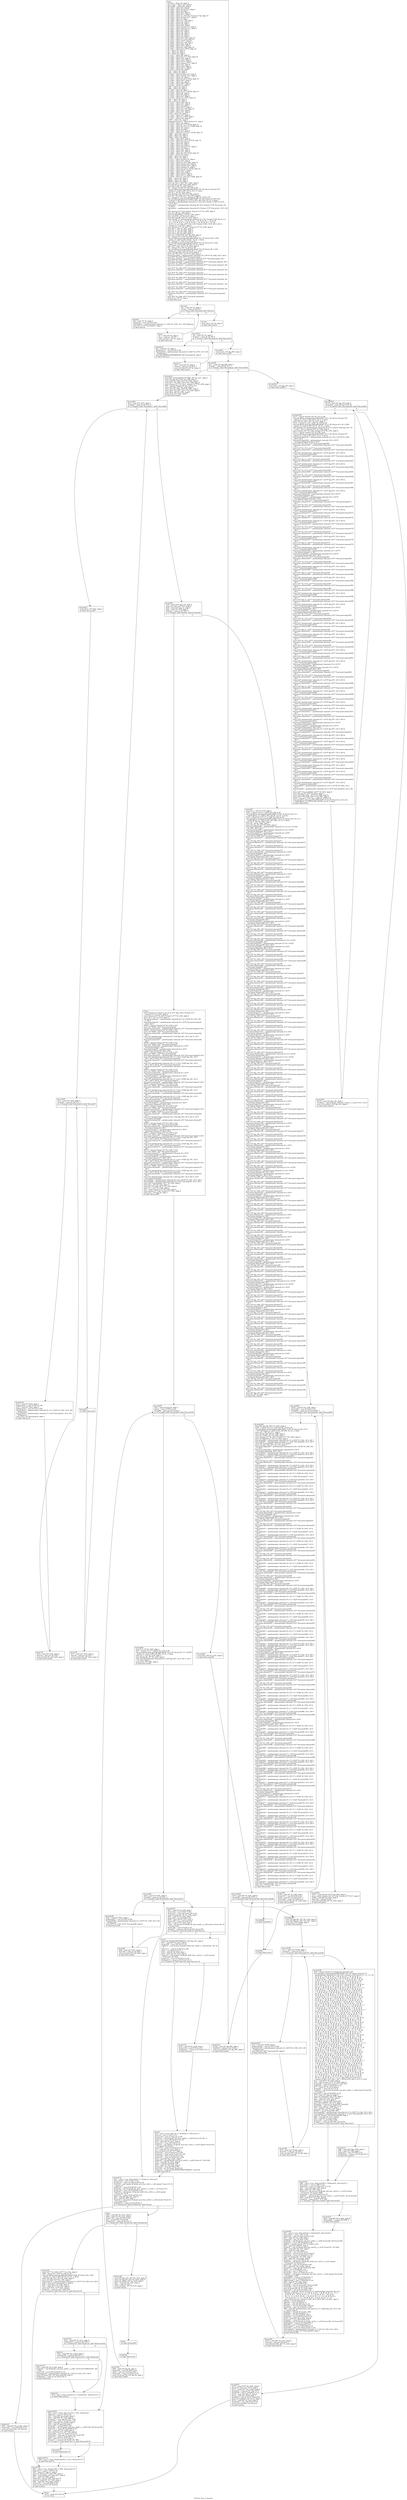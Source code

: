 digraph "CFG for 'func_2' function" {
	label="CFG for 'func_2' function";

	Node0xa5ecd58 [shape=record,label="{entry:\l  %retval = alloca i32, align 4\l  %p_3.addr = alloca i32*, align 8\l  %p_4.addr = alloca i64, align 8\l  %l_1225 = alloca i64, align 8\l  %l_1228 = alloca %union.U0, align 4\l  %l_1229 = alloca i8, align 1\l  %l_1266 = alloca i8**, align 8\l  %l_1265 = alloca i8***, align 8\l  %l_1270 = alloca [3 x [8 x [8 x %union.U1*]]], align 16\l  %l_1269 = alloca %union.U1**, align 8\l  %l_1348 = alloca i8, align 1\l  %l_1349 = alloca [1 x i16], align 2\l  %l_1381 = alloca i32, align 4\l  %l_1423 = alloca i16, align 2\l  %l_1424 = alloca i64*, align 8\l  %l_1437 = alloca %union.U1*, align 8\l  %l_1436 = alloca %union.U1**, align 8\l  %l_1463 = alloca i64, align 8\l  %l_1481 = alloca i32, align 4\l  %l_1482 = alloca i32, align 4\l  %l_1483 = alloca i32, align 4\l  %l_1484 = alloca i32, align 4\l  %l_1485 = alloca [10 x i32], align 16\l  %l_1553 = alloca [7 x i32], align 16\l  %l_1618 = alloca i32***, align 8\l  %l_1624 = alloca [4 x i16], align 2\l  %l_1670 = alloca i32*, align 8\l  %l_1669 = alloca i32**, align 8\l  %l_1679 = alloca [6 x i64], align 16\l  %l_1683 = alloca [10 x i8***], align 16\l  %i = alloca i32, align 4\l  %j = alloca i32, align 4\l  %k = alloca i32, align 4\l  %l_1231 = alloca i64, align 8\l  %l_1342 = alloca [6 x [7 x i32]], align 16\l  %l_1386 = alloca i16*, align 8\l  %l_1385 = alloca i16**, align 8\l  %l_1384 = alloca i16***, align 8\l  %l_1439 = alloca %union.U1**, align 8\l  %l_1458 = alloca i32*, align 8\l  %l_1457 = alloca i32**, align 8\l  %l_1456 = alloca i32***, align 8\l  %l_1492 = alloca i64, align 8\l  %i23 = alloca i32, align 4\l  %j24 = alloca i32, align 4\l  %l_1203 = alloca %union.U1*, align 8\l  %l_1202 = alloca %union.U1**, align 8\l  %l_1215 = alloca i32, align 4\l  %l_1241 = alloca [6 x [4 x i32*]], align 16\l  %l_1240 = alloca i32**, align 8\l  %l_1341 = alloca i32, align 4\l  %l_1345 = alloca i8***, align 8\l  %l_1346 = alloca i16, align 2\l  %i85 = alloca i32, align 4\l  %j86 = alloca i32, align 4\l  %l_1204 = alloca i8, align 1\l  %l_1216 = alloca [5 x [7 x i64*]], align 16\l  %l_1230 = alloca i32, align 4\l  %l_1232 = alloca i8*, align 8\l  %l_1239 = alloca i32*, align 8\l  %l_1238 = alloca [3 x i32**], align 16\l  %i91 = alloca i32, align 4\l  %j92 = alloca i32, align 4\l  %l_1233 = alloca i32*, align 8\l  %l_1234 = alloca i32*, align 8\l  %l_1235 = alloca i16, align 2\l  %l_1242 = alloca i32***, align 8\l  %l_1245 = alloca [6 x i32], align 16\l  %l_1248 = alloca i16*, align 8\l  %l_1249 = alloca i32*, align 8\l  %i150 = alloca i32, align 4\l  %l_1339 = alloca i32*, align 8\l  %l_1340 = alloca [1 x i64*], align 8\l  %l_1347 = alloca i16*, align 8\l  %i189 = alloca i32, align 4\l  %agg.tmp.ensured = alloca %union.U1, align 4\l  %l_1376 = alloca i32, align 4\l  %l_1426 = alloca [6 x [1 x i16*]], align 16\l  %l_1443 = alloca [4 x [9 x [7 x i32]]], align 16\l  %l_1446 = alloca i32, align 4\l  %l_1486 = alloca i8, align 1\l  %l_1490 = alloca i32*, align 8\l  %l_1491 = alloca [5 x [5 x [4 x i32*]]], align 16\l  %i398 = alloca i32, align 4\l  %j399 = alloca i32, align 4\l  %k400 = alloca i32, align 4\l  %l_1367 = alloca i64*, align 8\l  %l_1370 = alloca [6 x [10 x i16***]], align 16\l  %l_1377 = alloca i32, align 4\l  %l_1380 = alloca i8*, align 8\l  %l_1382 = alloca i16, align 2\l  %l_1440 = alloca %union.U1**, align 8\l  %l_1444 = alloca i32, align 4\l  %l_1478 = alloca i32*, align 8\l  %l_1479 = alloca i32*, align 8\l  %l_1480 = alloca [6 x [8 x i32*]], align 16\l  %l_1487 = alloca i16, align 2\l  %i544 = alloca i32, align 4\l  %j545 = alloca i32, align 4\l  %l_1511 = alloca %union.U0, align 4\l  %l_1515 = alloca i32*, align 8\l  %l_1516 = alloca [3 x [6 x i32]], align 16\l  %l_1544 = alloca %union.U0*, align 8\l  %l_1543 = alloca %union.U0**, align 8\l  %l_1581 = alloca %union.U0, align 4\l  %l_1620 = alloca [6 x [10 x i32**]], align 16\l  %l_1619 = alloca i32***, align 8\l  %l_1634 = alloca i16*, align 8\l  %l_1668 = alloca i32***, align 8\l  %l_1667 = alloca i32****, align 8\l  %l_1678 = alloca [1 x [8 x [6 x i16]]], align 16\l  %i627 = alloca i32, align 4\l  %j628 = alloca i32, align 4\l  %k629 = alloca i32, align 4\l  store i32* %p_3, i32** %p_3.addr, align 8\l  store i64 %p_4, i64* %p_4.addr, align 8\l  store i64 6, i64* %l_1225, align 8\l  %0 = bitcast %union.U0* %l_1228 to i8*\l  call void @llvm.memcpy.p0i8.p0i8.i64(i8* %0, i8* bitcast (%union.U0*\l... @func_2.l_1228 to i8*), i64 4, i32 4, i1 false)\l  store i8 -1, i8* %l_1229, align 1\l  store i8** @g_303, i8*** %l_1266, align 8\l  store i8*** %l_1266, i8**** %l_1265, align 8\l  %1 = bitcast [3 x [8 x [8 x %union.U1*]]]* %l_1270 to i8*\l  call void @llvm.memcpy.p0i8.p0i8.i64(i8* %1, i8* bitcast ([3 x [8 x [8 x\l... %union.U1*]]]* @func_2.l_1270 to i8*), i64 1536, i32 16, i1 false)\l  %arrayidx = getelementptr inbounds [3 x [8 x [8 x %union.U1*]]]* %l_1270,\l... i32 0, i64 0\l  %arrayidx1 = getelementptr inbounds [8 x [8 x %union.U1*]]* %arrayidx, i32\l... 0, i64 6\l  %arrayidx2 = getelementptr inbounds [8 x %union.U1*]* %arrayidx1, i32 0, i64\l... 4\l  store %union.U1** %arrayidx2, %union.U1*** %l_1269, align 8\l  store i8 5, i8* %l_1348, align 1\l  store i32 902878912, i32* %l_1381, align 4\l  store i16 6704, i16* %l_1423, align 2\l  store i64* @g_88, i64** %l_1424, align 8\l  store %union.U1* getelementptr inbounds ([1 x [8 x %union.U1]]* bitcast (\<\{\l... \<\{ \{ i8, i8, i8, i8 \}, \{ i8, i8, i8, i8 \}, \{ i8, i8, i8, i8 \}, \{ i8, i8, i8,\l... i8 \}, \{ i8, i8, i8, i8 \}, \{ i8, i8, i8, i8 \}, \{ i8, i8, i8, i8 \}, \{ i8, i8,\l... i8, i8 \} \}\> \}\>* @g_1307 to [1 x [8 x %union.U1]]*), i32 0, i64 0, i64 3),\l... %union.U1** %l_1437, align 8\l  store %union.U1** %l_1437, %union.U1*** %l_1436, align 8\l  store i64 -1, i64* %l_1463, align 8\l  store i32 -2, i32* %l_1481, align 4\l  store i32 -5, i32* %l_1482, align 4\l  store i32 0, i32* %l_1483, align 4\l  store i32 1755207030, i32* %l_1484, align 4\l  %2 = bitcast [10 x i32]* %l_1485 to i8*\l  call void @llvm.memcpy.p0i8.p0i8.i64(i8* %2, i8* bitcast ([10 x i32]*\l... @func_2.l_1485 to i8*), i64 40, i32 16, i1 false)\l  %3 = bitcast [7 x i32]* %l_1553 to i8*\l  call void @llvm.memcpy.p0i8.p0i8.i64(i8* %3, i8* bitcast ([7 x i32]*\l... @func_2.l_1553 to i8*), i64 28, i32 16, i1 false)\l  store i32*** null, i32**** %l_1618, align 8\l  %4 = bitcast [4 x i16]* %l_1624 to i8*\l  call void @llvm.memcpy.p0i8.p0i8.i64(i8* %4, i8* bitcast ([4 x i16]*\l... @func_2.l_1624 to i8*), i64 8, i32 2, i1 false)\l  store i32* @g_208, i32** %l_1670, align 8\l  store i32** %l_1670, i32*** %l_1669, align 8\l  %arrayinit.begin = getelementptr inbounds [10 x i8***]* %l_1683, i64 0, i64 0\l  store i8*** %l_1266, i8**** %arrayinit.begin\l  %arrayinit.element = getelementptr inbounds i8**** %arrayinit.begin, i64 1\l  store i8*** %l_1266, i8**** %arrayinit.element\l  %arrayinit.element3 = getelementptr inbounds i8**** %arrayinit.element, i64 1\l  store i8*** %l_1266, i8**** %arrayinit.element3\l  %arrayinit.element4 = getelementptr inbounds i8**** %arrayinit.element3, i64\l... 1\l  store i8*** %l_1266, i8**** %arrayinit.element4\l  %arrayinit.element5 = getelementptr inbounds i8**** %arrayinit.element4, i64\l... 1\l  store i8*** %l_1266, i8**** %arrayinit.element5\l  %arrayinit.element6 = getelementptr inbounds i8**** %arrayinit.element5, i64\l... 1\l  store i8*** %l_1266, i8**** %arrayinit.element6\l  %arrayinit.element7 = getelementptr inbounds i8**** %arrayinit.element6, i64\l... 1\l  store i8*** %l_1266, i8**** %arrayinit.element7\l  %arrayinit.element8 = getelementptr inbounds i8**** %arrayinit.element7, i64\l... 1\l  store i8*** %l_1266, i8**** %arrayinit.element8\l  %arrayinit.element9 = getelementptr inbounds i8**** %arrayinit.element8, i64\l... 1\l  store i8*** %l_1266, i8**** %arrayinit.element9\l  %arrayinit.element10 = getelementptr inbounds i8**** %arrayinit.element9,\l... i64 1\l  store i8*** %l_1266, i8**** %arrayinit.element10\l  store i32 0, i32* %i, align 4\l  br label %for.cond\l}"];
	Node0xa5ecd58 -> Node0xa5ecd88;
	Node0xa5ecd88 [shape=record,label="{for.cond:                                         \l  %5 = load i32* %i, align 4\l  %cmp = icmp slt i32 %5, 1\l  br i1 %cmp, label %for.body, label %for.end\l|{<s0>T|<s1>F}}"];
	Node0xa5ecd88:s0 -> Node0xa5ecdb8;
	Node0xa5ecd88:s1 -> Node0xa5ece18;
	Node0xa5ecdb8 [shape=record,label="{for.body:                                         \l  %6 = load i32* %i, align 4\l  %idxprom = sext i32 %6 to i64\l  %arrayidx11 = getelementptr inbounds [1 x i16]* %l_1349, i32 0, i64 %idxprom\l  store i16 -9, i16* %arrayidx11, align 2\l  br label %for.inc\l}"];
	Node0xa5ecdb8 -> Node0xa5ecde8;
	Node0xa5ecde8 [shape=record,label="{for.inc:                                          \l  %7 = load i32* %i, align 4\l  %inc = add nsw i32 %7, 1\l  store i32 %inc, i32* %i, align 4\l  br label %for.cond\l}"];
	Node0xa5ecde8 -> Node0xa5ecd88;
	Node0xa5ece18 [shape=record,label="{for.end:                                          \l  store i32 0, i32* %i, align 4\l  br label %for.cond12\l}"];
	Node0xa5ece18 -> Node0xa5ece48;
	Node0xa5ece48 [shape=record,label="{for.cond12:                                       \l  %8 = load i32* %i, align 4\l  %cmp13 = icmp slt i32 %8, 6\l  br i1 %cmp13, label %for.body14, label %for.end19\l|{<s0>T|<s1>F}}"];
	Node0xa5ece48:s0 -> Node0xa5ece78;
	Node0xa5ece48:s1 -> Node0xa5eced8;
	Node0xa5ece78 [shape=record,label="{for.body14:                                       \l  %9 = load i32* %i, align 4\l  %idxprom15 = sext i32 %9 to i64\l  %arrayidx16 = getelementptr inbounds [6 x i64]* %l_1679, i32 0, i64\l... %idxprom15\l  store i64 4068651392600894589, i64* %arrayidx16, align 8\l  br label %for.inc17\l}"];
	Node0xa5ece78 -> Node0xa5ecea8;
	Node0xa5ecea8 [shape=record,label="{for.inc17:                                        \l  %10 = load i32* %i, align 4\l  %inc18 = add nsw i32 %10, 1\l  store i32 %inc18, i32* %i, align 4\l  br label %for.cond12\l}"];
	Node0xa5ecea8 -> Node0xa5ece48;
	Node0xa5eced8 [shape=record,label="{for.end19:                                        \l  store i32 0, i32* @g_995, align 4\l  br label %for.cond20\l}"];
	Node0xa5eced8 -> Node0xa5ecf08;
	Node0xa5ecf08 [shape=record,label="{for.cond20:                                       \l  %11 = load i32* @g_995, align 4\l  %cmp21 = icmp sle i32 %11, 1\l  br i1 %cmp21, label %for.body22, label %for.end554\l|{<s0>T|<s1>F}}"];
	Node0xa5ecf08:s0 -> Node0xa5ecf38;
	Node0xa5ecf08:s1 -> Node0xa5ed988;
	Node0xa5ecf38 [shape=record,label="{for.body22:                                       \l  store i64 -3120553829537015984, i64* %l_1231, align 8\l  store i16* @g_470, i16** %l_1386, align 8\l  store i16** %l_1386, i16*** %l_1385, align 8\l  store i16*** %l_1385, i16**** %l_1384, align 8\l  store %union.U1** %l_1437, %union.U1*** %l_1439, align 8\l  %f0 = bitcast %union.U0* %l_1228 to i32*\l  store i32* %f0, i32** %l_1458, align 8\l  store i32** %l_1458, i32*** %l_1457, align 8\l  store i32*** %l_1457, i32**** %l_1456, align 8\l  store i64 8, i64* %l_1492, align 8\l  store i32 0, i32* %i23, align 4\l  br label %for.cond25\l}"];
	Node0xa5ecf38 -> Node0xa5ecf68;
	Node0xa5ecf68 [shape=record,label="{for.cond25:                                       \l  %12 = load i32* %i23, align 4\l  %cmp26 = icmp slt i32 %12, 6\l  br i1 %cmp26, label %for.body27, label %for.end40\l|{<s0>T|<s1>F}}"];
	Node0xa5ecf68:s0 -> Node0xa5ecf98;
	Node0xa5ecf68:s1 -> Node0xa5ed0b8;
	Node0xa5ecf98 [shape=record,label="{for.body27:                                       \l  store i32 0, i32* %j24, align 4\l  br label %for.cond28\l}"];
	Node0xa5ecf98 -> Node0xa5ecfc8;
	Node0xa5ecfc8 [shape=record,label="{for.cond28:                                       \l  %13 = load i32* %j24, align 4\l  %cmp29 = icmp slt i32 %13, 7\l  br i1 %cmp29, label %for.body30, label %for.end37\l|{<s0>T|<s1>F}}"];
	Node0xa5ecfc8:s0 -> Node0xa5ecff8;
	Node0xa5ecfc8:s1 -> Node0xa5ed058;
	Node0xa5ecff8 [shape=record,label="{for.body30:                                       \l  %14 = load i32* %j24, align 4\l  %idxprom31 = sext i32 %14 to i64\l  %15 = load i32* %i23, align 4\l  %idxprom32 = sext i32 %15 to i64\l  %arrayidx33 = getelementptr inbounds [6 x [7 x i32]]* %l_1342, i32 0, i64\l... %idxprom32\l  %arrayidx34 = getelementptr inbounds [7 x i32]* %arrayidx33, i32 0, i64\l... %idxprom31\l  store i32 8, i32* %arrayidx34, align 4\l  br label %for.inc35\l}"];
	Node0xa5ecff8 -> Node0xa5ed028;
	Node0xa5ed028 [shape=record,label="{for.inc35:                                        \l  %16 = load i32* %j24, align 4\l  %inc36 = add nsw i32 %16, 1\l  store i32 %inc36, i32* %j24, align 4\l  br label %for.cond28\l}"];
	Node0xa5ed028 -> Node0xa5ecfc8;
	Node0xa5ed058 [shape=record,label="{for.end37:                                        \l  br label %for.inc38\l}"];
	Node0xa5ed058 -> Node0xa5ed088;
	Node0xa5ed088 [shape=record,label="{for.inc38:                                        \l  %17 = load i32* %i23, align 4\l  %inc39 = add nsw i32 %17, 1\l  store i32 %inc39, i32* %i23, align 4\l  br label %for.cond25\l}"];
	Node0xa5ed088 -> Node0xa5ecf68;
	Node0xa5ed0b8 [shape=record,label="{for.end40:                                        \l  %18 = load i32*** @g_376, align 8\l  store i32* null, i32** %18, align 8\l  %19 = load i32** @g_21, align 8\l  %20 = load i32* %19, align 4\l  %tobool = icmp ne i32 %20, 0\l  br i1 %tobool, label %if.then, label %if.else267\l|{<s0>T|<s1>F}}"];
	Node0xa5ed0b8:s0 -> Node0xa5ed0e8;
	Node0xa5ed0b8:s1 -> Node0xa5ed838;
	Node0xa5ed0e8 [shape=record,label="{if.then:                                          \l  store %union.U1* bitcast (\{ i8, i8, i8, i8 \}* @g_158 to %union.U1*),\l... %union.U1** %l_1203, align 8\l  store %union.U1** %l_1203, %union.U1*** %l_1202, align 8\l  store i32 1, i32* %l_1215, align 4\l  %arrayinit.begin41 = getelementptr inbounds [6 x [4 x i32*]]* %l_1241, i64\l... 0, i64 0\l  %arrayinit.begin42 = getelementptr inbounds [4 x i32*]* %arrayinit.begin41,\l... i64 0, i64 0\l  %f043 = bitcast %union.U0* %l_1228 to i32*\l  store i32* %f043, i32** %arrayinit.begin42\l  %arrayinit.element44 = getelementptr inbounds i32** %arrayinit.begin42, i64 1\l  %f045 = bitcast %union.U0* %l_1228 to i32*\l  store i32* %f045, i32** %arrayinit.element44\l  %arrayinit.element46 = getelementptr inbounds i32** %arrayinit.element44,\l... i64 1\l  store i32* getelementptr inbounds ([4 x i32]* @g_403, i32 0, i64 3), i32**\l... %arrayinit.element46\l  %arrayinit.element47 = getelementptr inbounds i32** %arrayinit.element46,\l... i64 1\l  %f048 = bitcast %union.U0* %l_1228 to i32*\l  store i32* %f048, i32** %arrayinit.element47\l  %arrayinit.element49 = getelementptr inbounds [4 x i32*]*\l... %arrayinit.begin41, i64 1\l  %arrayinit.begin50 = getelementptr inbounds [4 x i32*]*\l... %arrayinit.element49, i64 0, i64 0\l  %f051 = bitcast %union.U0* %l_1228 to i32*\l  store i32* %f051, i32** %arrayinit.begin50\l  %arrayinit.element52 = getelementptr inbounds i32** %arrayinit.begin50, i64 1\l  store i32* getelementptr inbounds ([6 x [1 x [10 x i32]]]* @g_361, i32 0,\l... i64 5, i64 0, i64 6), i32** %arrayinit.element52\l  %arrayinit.element53 = getelementptr inbounds i32** %arrayinit.element52,\l... i64 1\l  store i32* getelementptr inbounds ([6 x [1 x [10 x i32]]]* @g_361, i32 0,\l... i64 5, i64 0, i64 6), i32** %arrayinit.element53\l  %arrayinit.element54 = getelementptr inbounds i32** %arrayinit.element53,\l... i64 1\l  %f055 = bitcast %union.U0* %l_1228 to i32*\l  store i32* %f055, i32** %arrayinit.element54\l  %arrayinit.element56 = getelementptr inbounds [4 x i32*]*\l... %arrayinit.element49, i64 1\l  %arrayinit.begin57 = getelementptr inbounds [4 x i32*]*\l... %arrayinit.element56, i64 0, i64 0\l  store i32* getelementptr inbounds ([6 x [1 x [10 x i32]]]* @g_361, i32 0,\l... i64 5, i64 0, i64 6), i32** %arrayinit.begin57\l  %arrayinit.element58 = getelementptr inbounds i32** %arrayinit.begin57, i64 1\l  %f059 = bitcast %union.U0* %l_1228 to i32*\l  store i32* %f059, i32** %arrayinit.element58\l  %arrayinit.element60 = getelementptr inbounds i32** %arrayinit.element58,\l... i64 1\l  store i32* getelementptr inbounds ([6 x [1 x [10 x i32]]]* @g_361, i32 0,\l... i64 5, i64 0, i64 6), i32** %arrayinit.element60\l  %arrayinit.element61 = getelementptr inbounds i32** %arrayinit.element60,\l... i64 1\l  store i32* getelementptr inbounds ([6 x [1 x [10 x i32]]]* @g_361, i32 0,\l... i64 5, i64 0, i64 6), i32** %arrayinit.element61\l  %arrayinit.element62 = getelementptr inbounds [4 x i32*]*\l... %arrayinit.element56, i64 1\l  %arrayinit.begin63 = getelementptr inbounds [4 x i32*]*\l... %arrayinit.element62, i64 0, i64 0\l  %f064 = bitcast %union.U0* %l_1228 to i32*\l  store i32* %f064, i32** %arrayinit.begin63\l  %arrayinit.element65 = getelementptr inbounds i32** %arrayinit.begin63, i64 1\l  %f066 = bitcast %union.U0* %l_1228 to i32*\l  store i32* %f066, i32** %arrayinit.element65\l  %arrayinit.element67 = getelementptr inbounds i32** %arrayinit.element65,\l... i64 1\l  store i32* getelementptr inbounds ([4 x i32]* @g_403, i32 0, i64 3), i32**\l... %arrayinit.element67\l  %arrayinit.element68 = getelementptr inbounds i32** %arrayinit.element67,\l... i64 1\l  %f069 = bitcast %union.U0* %l_1228 to i32*\l  store i32* %f069, i32** %arrayinit.element68\l  %arrayinit.element70 = getelementptr inbounds [4 x i32*]*\l... %arrayinit.element62, i64 1\l  %arrayinit.begin71 = getelementptr inbounds [4 x i32*]*\l... %arrayinit.element70, i64 0, i64 0\l  %f072 = bitcast %union.U0* %l_1228 to i32*\l  store i32* %f072, i32** %arrayinit.begin71\l  %arrayinit.element73 = getelementptr inbounds i32** %arrayinit.begin71, i64 1\l  store i32* getelementptr inbounds ([6 x [1 x [10 x i32]]]* @g_361, i32 0,\l... i64 5, i64 0, i64 6), i32** %arrayinit.element73\l  %arrayinit.element74 = getelementptr inbounds i32** %arrayinit.element73,\l... i64 1\l  store i32* getelementptr inbounds ([6 x [1 x [10 x i32]]]* @g_361, i32 0,\l... i64 5, i64 0, i64 6), i32** %arrayinit.element74\l  %arrayinit.element75 = getelementptr inbounds i32** %arrayinit.element74,\l... i64 1\l  %f076 = bitcast %union.U0* %l_1228 to i32*\l  store i32* %f076, i32** %arrayinit.element75\l  %arrayinit.element77 = getelementptr inbounds [4 x i32*]*\l... %arrayinit.element70, i64 1\l  %arrayinit.begin78 = getelementptr inbounds [4 x i32*]*\l... %arrayinit.element77, i64 0, i64 0\l  store i32* getelementptr inbounds ([6 x [1 x [10 x i32]]]* @g_361, i32 0,\l... i64 5, i64 0, i64 6), i32** %arrayinit.begin78\l  %arrayinit.element79 = getelementptr inbounds i32** %arrayinit.begin78, i64 1\l  %f080 = bitcast %union.U0* %l_1228 to i32*\l  store i32* %f080, i32** %arrayinit.element79\l  %arrayinit.element81 = getelementptr inbounds i32** %arrayinit.element79,\l... i64 1\l  store i32* getelementptr inbounds ([6 x [1 x [10 x i32]]]* @g_361, i32 0,\l... i64 5, i64 0, i64 6), i32** %arrayinit.element81\l  %arrayinit.element82 = getelementptr inbounds i32** %arrayinit.element81,\l... i64 1\l  store i32* getelementptr inbounds ([4 x i32]* @g_403, i32 0, i64 3), i32**\l... %arrayinit.element82\l  %arrayidx83 = getelementptr inbounds [6 x [4 x i32*]]* %l_1241, i32 0, i64 5\l  %arrayidx84 = getelementptr inbounds [4 x i32*]* %arrayidx83, i32 0, i64 2\l  store i32** %arrayidx84, i32*** %l_1240, align 8\l  store i32 1, i32* %l_1341, align 4\l  store i8*** %l_1266, i8**** %l_1345, align 8\l  store i16 -3, i16* %l_1346, align 2\l  %21 = load %union.U1*** %l_1202, align 8\l  store %union.U1* null, %union.U1** %21, align 8\l  store i16 1, i16* @g_92, align 2\l  br label %for.cond87\l}"];
	Node0xa5ed0e8 -> Node0xa5ed118;
	Node0xa5ed118 [shape=record,label="{for.cond87:                                       \l  %22 = load i16* @g_92, align 2\l  %conv = sext i16 %22 to i32\l  %cmp88 = icmp sge i32 %conv, 0\l  br i1 %cmp88, label %for.body90, label %for.end184\l|{<s0>T|<s1>F}}"];
	Node0xa5ed118:s0 -> Node0xa5ed148;
	Node0xa5ed118:s1 -> Node0xa5ed5c8;
	Node0xa5ed148 [shape=record,label="{for.body90:                                       \l  store i8 -5, i8* %l_1204, align 1\l  %23 = bitcast [5 x [7 x i64*]]* %l_1216 to i8*\l  call void @llvm.memcpy.p0i8.p0i8.i64(i8* %23, i8* bitcast ([5 x [7 x i64*]]*\l... @func_2.l_1216 to i8*), i64 280, i32 16, i1 false)\l  store i32 -1, i32* %l_1230, align 4\l  store i8* @g_86, i8** %l_1232, align 8\l  store i32* getelementptr inbounds ([4 x i32]* @g_403, i32 0, i64 3), i32**\l... %l_1239, align 8\l  store i32 0, i32* %i91, align 4\l  br label %for.cond93\l}"];
	Node0xa5ed148 -> Node0xa5ed178;
	Node0xa5ed178 [shape=record,label="{for.cond93:                                       \l  %24 = load i32* %i91, align 4\l  %cmp94 = icmp slt i32 %24, 3\l  br i1 %cmp94, label %for.body96, label %for.end101\l|{<s0>T|<s1>F}}"];
	Node0xa5ed178:s0 -> Node0xa5ed1a8;
	Node0xa5ed178:s1 -> Node0xa5ed208;
	Node0xa5ed1a8 [shape=record,label="{for.body96:                                       \l  %25 = load i32* %i91, align 4\l  %idxprom97 = sext i32 %25 to i64\l  %arrayidx98 = getelementptr inbounds [3 x i32**]* %l_1238, i32 0, i64\l... %idxprom97\l  store i32** %l_1239, i32*** %arrayidx98, align 8\l  br label %for.inc99\l}"];
	Node0xa5ed1a8 -> Node0xa5ed1d8;
	Node0xa5ed1d8 [shape=record,label="{for.inc99:                                        \l  %26 = load i32* %i91, align 4\l  %inc100 = add nsw i32 %26, 1\l  store i32 %inc100, i32* %i91, align 4\l  br label %for.cond93\l}"];
	Node0xa5ed1d8 -> Node0xa5ed178;
	Node0xa5ed208 [shape=record,label="{for.end101:                                       \l  %27 = load i8* %l_1204, align 1\l  %conv102 = sext i8 %27 to i64\l  %conv103 = trunc i64 %conv102 to i8\l  store i8 %conv103, i8* %l_1204, align 1\l  %28 = load i8* %l_1204, align 1\l  %conv104 = sext i8 %28 to i32\l  %29 = load i32* %l_1215, align 4\l  %conv105 = trunc i32 %29 to i8\l  %30 = load i8* %l_1204, align 1\l  %call = call zeroext i8 @safe_div_func_uint8_t_u_u(i8 zeroext %conv105, i8\l... zeroext %30)\l  %conv106 = zext i8 %call to i32\l  %cmp107 = icmp sle i32 %conv104, %conv106\l  br i1 %cmp107, label %lor.end133, label %lor.rhs\l|{<s0>T|<s1>F}}"];
	Node0xa5ed208:s0 -> Node0xa5ed2c8;
	Node0xa5ed208:s1 -> Node0xa5ed238;
	Node0xa5ed238 [shape=record,label="{lor.rhs:                                          \l  store i64 5043901069579892053, i64* @g_237, align 8\l  %31 = load i64* %l_1225, align 8\l  %conv109 = trunc i64 %31 to i16\l  %call110 = call zeroext i8 @safe_lshift_func_uint8_t_u_s(i8 zeroext -66, i32\l... 2)\l  %conv111 = zext i8 %call110 to i64\l  %xor = xor i64 %conv111, 1\l  %32 = load i8* %l_1229, align 1\l  %33 = load i32* %l_1230, align 4\l  %call112 = call zeroext i16 @safe_lshift_func_uint16_t_u_u(i16 zeroext\l... %conv109, i32 %33)\l  %conv113 = zext i16 %call112 to i32\l  %tobool114 = icmp ne i32 %conv113, 0\l  br i1 %tobool114, label %lor.end, label %lor.rhs115\l|{<s0>T|<s1>F}}"];
	Node0xa5ed238:s0 -> Node0xa5ed298;
	Node0xa5ed238:s1 -> Node0xa5ed268;
	Node0xa5ed268 [shape=record,label="{lor.rhs115:                                       \l  %34 = load i8* %l_1229, align 1\l  %conv116 = zext i8 %34 to i32\l  %tobool117 = icmp ne i32 %conv116, 0\l  br label %lor.end\l}"];
	Node0xa5ed268 -> Node0xa5ed298;
	Node0xa5ed298 [shape=record,label="{lor.end:                                          \l  %35 = phi i1 [ true, %lor.rhs ], [ %tobool117, %lor.rhs115 ]\l  %lor.ext = zext i1 %35 to i32\l  %conv118 = sext i32 %lor.ext to i64\l  %call119 = call i64 @safe_div_func_int64_t_s_s(i64 %conv118, i64 -1)\l  %conv120 = trunc i64 %call119 to i16\l  %36 = load i64* %l_1231, align 8\l  %conv121 = trunc i64 %36 to i16\l  %call122 = call signext i16 @safe_mul_func_int16_t_s_s(i16 signext %conv120,\l... i16 signext %conv121)\l  %conv123 = trunc i16 %call122 to i8\l  %37 = load i8** %l_1232, align 8\l  store i8 %conv123, i8* %37, align 1\l  %conv124 = zext i8 %conv123 to i64\l  %cmp125 = icmp eq i64 %conv124, 254\l  %conv126 = zext i1 %cmp125 to i32\l  %conv127 = sext i32 %conv126 to i64\l  %38 = load i64* %p_4.addr, align 8\l  %call128 = call i64 @safe_mod_func_int64_t_s_s(i64 %conv127, i64 %38)\l  %39 = load i64* %l_1231, align 8\l  %and = and i64 %call128, %39\l  %40 = load i32* %l_1230, align 4\l  %conv129 = sext i32 %40 to i64\l  %xor130 = xor i64 %and, %conv129\l  %cmp131 = icmp ugt i64 5043901069579892053, %xor130\l  br label %lor.end133\l}"];
	Node0xa5ed298 -> Node0xa5ed2c8;
	Node0xa5ed2c8 [shape=record,label="{lor.end133:                                       \l  %41 = phi i1 [ true, %for.end101 ], [ %cmp131, %lor.end ]\l  %lor.ext134 = zext i1 %41 to i32\l  %conv135 = trunc i32 %lor.ext134 to i8\l  %call136 = call signext i8 @safe_mul_func_int8_t_s_s(i8 signext %conv135, i8\l... signext 37)\l  %conv137 = sext i8 %call136 to i32\l  %call138 = call i32 @safe_div_func_uint32_t_u_u(i32 -1, i32 %conv137)\l  %conv139 = trunc i32 %call138 to i16\l  %call140 = call signext i16 @safe_lshift_func_int16_t_s_u(i16 signext\l... %conv139, i32 0)\l  %conv141 = trunc i16 %call140 to i8\l  %42 = load i8** @g_295, align 8\l  %43 = load i8* %42, align 1\l  %call142 = call zeroext i8 @safe_mul_func_uint8_t_u_u(i8 zeroext %conv141,\l... i8 zeroext %43)\l  %tobool143 = icmp ne i8 %call142, 0\l  br i1 %tobool143, label %if.then144, label %if.else\l|{<s0>T|<s1>F}}"];
	Node0xa5ed2c8:s0 -> Node0xa5ed2f8;
	Node0xa5ed2c8:s1 -> Node0xa5ed328;
	Node0xa5ed2f8 [shape=record,label="{if.then144:                                       \l  %44 = load i64* %p_4.addr, align 8\l  %conv145 = trunc i64 %44 to i32\l  store i32 %conv145, i32* %retval\l  br label %return\l}"];
	Node0xa5ed2f8 -> Node0xa5eda78;
	Node0xa5ed328 [shape=record,label="{if.else:                                          \l  %45 = load i64* %l_1231, align 8\l  %46 = load i32* %l_1215, align 4\l  %conv146 = sext i32 %46 to i64\l  %or = or i64 %45, %conv146\l  %tobool147 = icmp ne i64 %or, 0\l  br i1 %tobool147, label %if.else149, label %if.then148\l|{<s0>T|<s1>F}}"];
	Node0xa5ed328:s0 -> Node0xa5ed388;
	Node0xa5ed328:s1 -> Node0xa5ed358;
	Node0xa5ed358 [shape=record,label="{if.then148:                                       \l  store i32* @g_139, i32** %l_1233, align 8\l  store i32* @g_69, i32** %l_1234, align 8\l  store i16 12849, i16* %l_1235, align 2\l  %47 = load i16* %l_1235, align 2\l  %dec = add i16 %47, -1\l  store i16 %dec, i16* %l_1235, align 2\l  br label %if.end\l}"];
	Node0xa5ed358 -> Node0xa5ed538;
	Node0xa5ed388 [shape=record,label="{if.else149:                                       \l  store i32*** %l_1240, i32**** %l_1242, align 8\l  %48 = bitcast [6 x i32]* %l_1245 to i8*\l  call void @llvm.memcpy.p0i8.p0i8.i64(i8* %48, i8* bitcast ([6 x i32]*\l... @func_2.l_1245 to i8*), i64 24, i32 16, i1 false)\l  store i16* @g_223, i16** %l_1248, align 8\l  store i32* null, i32** %l_1249, align 8\l  %arrayidx151 = getelementptr inbounds [3 x i32**]* %l_1238, i32 0, i64 0\l  %49 = load i32*** %arrayidx151, align 8\l  %50 = load i32*** %l_1240, align 8\l  %51 = load i32**** %l_1242, align 8\l  store i32** %50, i32*** %51, align 8\l  %cmp152 = icmp eq i32** %49, %50\l  br i1 %cmp152, label %lor.end176, label %lor.rhs154\l|{<s0>T|<s1>F}}"];
	Node0xa5ed388:s0 -> Node0xa5ed508;
	Node0xa5ed388:s1 -> Node0xa5ed3b8;
	Node0xa5ed3b8 [shape=record,label="{lor.rhs154:                                       \l  %52 = load i64* %l_1231, align 8\l  %tobool155 = icmp ne i64 %52, 0\l  br i1 %tobool155, label %land.rhs, label %land.end162\l|{<s0>T|<s1>F}}"];
	Node0xa5ed3b8:s0 -> Node0xa5ed3e8;
	Node0xa5ed3b8:s1 -> Node0xa5ed478;
	Node0xa5ed3e8 [shape=record,label="{land.rhs:                                         \l  %53 = load i64* %p_4.addr, align 8\l  %tobool156 = icmp ne i64 %53, 0\l  br i1 %tobool156, label %land.rhs157, label %land.end\l|{<s0>T|<s1>F}}"];
	Node0xa5ed3e8:s0 -> Node0xa5ed418;
	Node0xa5ed3e8:s1 -> Node0xa5ed448;
	Node0xa5ed418 [shape=record,label="{land.rhs157:                                      \l  %54 = load i64* %p_4.addr, align 8\l  %call158 = call i64 @safe_sub_func_int64_t_s_s(i64 -4533132515468255297, i64\l... %54)\l  %conv159 = trunc i64 %call158 to i32\l  %arrayidx160 = getelementptr inbounds [6 x i32]* %l_1245, i32 0, i64 0\l  store i32 %conv159, i32* %arrayidx160, align 4\l  %tobool161 = icmp ne i32 %conv159, 0\l  br label %land.end\l}"];
	Node0xa5ed418 -> Node0xa5ed448;
	Node0xa5ed448 [shape=record,label="{land.end:                                         \l  %55 = phi i1 [ false, %land.rhs ], [ %tobool161, %land.rhs157 ]\l  br label %land.end162\l}"];
	Node0xa5ed448 -> Node0xa5ed478;
	Node0xa5ed478 [shape=record,label="{land.end162:                                      \l  %56 = phi i1 [ false, %lor.rhs154 ], [ %55, %land.end ]\l  %land.ext = zext i1 %56 to i32\l  %57 = load i64* %p_4.addr, align 8\l  %58 = load i64* %l_1225, align 8\l  %cmp163 = icmp uge i64 %57, %58\l  %conv164 = zext i1 %cmp163 to i32\l  %59 = load i64* %p_4.addr, align 8\l  %60 = load i8* @g_169, align 1\l  %conv165 = zext i8 %60 to i64\l  %call166 = call i64 @safe_add_func_int64_t_s_s(i64 %59, i64 %conv165)\l  %conv167 = trunc i64 %call166 to i16\l  %61 = load i16** %l_1248, align 8\l  store i16 %conv167, i16* %61, align 2\l  %conv168 = sext i16 %conv167 to i32\l  %cmp169 = icmp sge i32 %conv164, %conv168\l  %conv170 = zext i1 %cmp169 to i32\l  %62 = load i32* %l_1215, align 4\l  %cmp171 = icmp ne i32 %conv170, %62\l  br i1 %cmp171, label %land.rhs173, label %land.end174\l|{<s0>T|<s1>F}}"];
	Node0xa5ed478:s0 -> Node0xa5ed4a8;
	Node0xa5ed478:s1 -> Node0xa5ed4d8;
	Node0xa5ed4a8 [shape=record,label="{land.rhs173:                                      \l  br label %land.end174\l}"];
	Node0xa5ed4a8 -> Node0xa5ed4d8;
	Node0xa5ed4d8 [shape=record,label="{land.end174:                                      \l  %63 = phi i1 [ false, %land.end162 ], [ true, %land.rhs173 ]\l  br label %lor.end176\l}"];
	Node0xa5ed4d8 -> Node0xa5ed508;
	Node0xa5ed508 [shape=record,label="{lor.end176:                                       \l  %64 = phi i1 [ true, %if.else149 ], [ %63, %land.end174 ]\l  %lor.ext177 = zext i1 %64 to i32\l  %65 = load i32** @g_21, align 8\l  store i32 %lor.ext177, i32* %65, align 4\l  %66 = load volatile i32** @g_1251, align 8\l  %67 = load i32* %66, align 4\l  %and178 = and i32 %67, %lor.ext177\l  store i32 %and178, i32* %66, align 4\l  %68 = load i64* %p_4.addr, align 8\l  %conv179 = trunc i64 %68 to i32\l  store i32 %conv179, i32* %retval\l  br label %return\l}"];
	Node0xa5ed508 -> Node0xa5eda78;
	Node0xa5ed538 [shape=record,label="{if.end:                                           \l  br label %if.end180\l}"];
	Node0xa5ed538 -> Node0xa5ed568;
	Node0xa5ed568 [shape=record,label="{if.end180:                                        \l  br label %for.inc181\l}"];
	Node0xa5ed568 -> Node0xa5ed598;
	Node0xa5ed598 [shape=record,label="{for.inc181:                                       \l  %69 = load i16* @g_92, align 2\l  %conv182 = sext i16 %69 to i32\l  %sub = sub nsw i32 %conv182, 1\l  %conv183 = trunc i32 %sub to i16\l  store i16 %conv183, i16* @g_92, align 2\l  br label %for.cond87\l}"];
	Node0xa5ed598 -> Node0xa5ed118;
	Node0xa5ed5c8 [shape=record,label="{for.end184:                                       \l  store i64 0, i64* %l_1225, align 8\l  br label %for.cond185\l}"];
	Node0xa5ed5c8 -> Node0xa5ed5f8;
	Node0xa5ed5f8 [shape=record,label="{for.cond185:                                      \l  %70 = load i64* %l_1225, align 8\l  %cmp186 = icmp eq i64 %70, 11\l  br i1 %cmp186, label %for.body188, label %for.end266\l|{<s0>T|<s1>F}}"];
	Node0xa5ed5f8:s0 -> Node0xa5ed628;
	Node0xa5ed5f8:s1 -> Node0xa5ed808;
	Node0xa5ed628 [shape=record,label="{for.body188:                                      \l  store i32* @g_69, i32** %l_1339, align 8\l  store i16* @g_92, i16** %l_1347, align 8\l  store i32 0, i32* %i189, align 4\l  br label %for.cond190\l}"];
	Node0xa5ed628 -> Node0xa5ed658;
	Node0xa5ed658 [shape=record,label="{for.cond190:                                      \l  %71 = load i32* %i189, align 4\l  %cmp191 = icmp slt i32 %71, 1\l  br i1 %cmp191, label %for.body193, label %for.end198\l|{<s0>T|<s1>F}}"];
	Node0xa5ed658:s0 -> Node0xa5ed688;
	Node0xa5ed658:s1 -> Node0xa5ed6e8;
	Node0xa5ed688 [shape=record,label="{for.body193:                                      \l  %72 = load i32* %i189, align 4\l  %idxprom194 = sext i32 %72 to i64\l  %arrayidx195 = getelementptr inbounds [1 x i64*]* %l_1340, i32 0, i64\l... %idxprom194\l  store i64* null, i64** %arrayidx195, align 8\l  br label %for.inc196\l}"];
	Node0xa5ed688 -> Node0xa5ed6b8;
	Node0xa5ed6b8 [shape=record,label="{for.inc196:                                       \l  %73 = load i32* %i189, align 4\l  %inc197 = add nsw i32 %73, 1\l  store i32 %inc197, i32* %i189, align 4\l  br label %for.cond190\l}"];
	Node0xa5ed6b8 -> Node0xa5ed658;
	Node0xa5ed6e8 [shape=record,label="{for.end198:                                       \l  %74 = bitcast %union.U1* %agg.tmp.ensured to i8*\l  call void @llvm.memcpy.p0i8.p0i8.i64(i8* %74, i8* bitcast (%union.U1*\l... getelementptr inbounds ([3 x [8 x [10 x %union.U1]]]* bitcast (\<\{ \<\{ \<\{ \{ i8,\l... i8, i8, i8 \}, \{ i8, i8, i8, i8 \}, \{ i8, i8, i8, i8 \}, \{ i8, i8, i8, i8 \}, \{\l... i8, i8, i8, i8 \}, \{ i8, i8, i8, i8 \}, \{ i8, i8, i8, i8 \}, \{ i8, i8, i8, i8 \},\l... \{ i8, i8, i8, i8 \}, \{ i8, i8, i8, i8 \} \}\>, \<\{ \{ i8, i8, i8, i8 \}, \{ i8, i8,\l... i8, i8 \}, \{ i8, i8, i8, i8 \}, \{ i8, i8, i8, i8 \}, \{ i8, i8, i8, i8 \}, \{ i8,\l... i8, i8, i8 \}, \{ i8, i8, i8, i8 \}, \{ i8, i8, i8, i8 \}, \{ i8, i8, i8, i8 \}, \{\l... i8, i8, i8, i8 \} \}\>, \<\{ \{ i8, i8, i8, i8 \}, \{ i8, i8, i8, i8 \}, \{ i8, i8, i8,\l... i8 \}, \{ i8, i8, i8, i8 \}, \{ i8, i8, i8, i8 \}, \{ i8, i8, i8, i8 \}, \{ i8, i8,\l... i8, i8 \}, \{ i8, i8, i8, i8 \}, \{ i8, i8, i8, i8 \}, \{ i8, i8, i8, i8 \} \}\>, \<\{ \{\l... i8, i8, i8, i8 \}, \{ i8, i8, i8, i8 \}, \{ i8, i8, i8, i8 \}, \{ i8, i8, i8, i8 \},\l... \{ i8, i8, i8, i8 \}, \{ i8, i8, i8, i8 \}, \{ i8, i8, i8, i8 \}, \{ i8, i8, i8, i8\l... \}, \{ i8, i8, i8, i8 \}, \{ i8, i8, i8, i8 \} \}\>, \<\{ \{ i8, i8, i8, i8 \}, \{ i8,\l... i8, i8, i8 \}, \{ i8, i8, i8, i8 \}, \{ i8, i8, i8, i8 \}, \{ i8, i8, i8, i8 \}, \{\l... i8, i8, i8, i8 \}, \{ i8, i8, i8, i8 \}, \{ i8, i8, i8, i8 \}, \{ i8, i8, i8, i8 \},\l... \{ i8, i8, i8, i8 \} \}\>, \<\{ \{ i8, i8, i8, i8 \}, \{ i8, i8, i8, i8 \}, \{ i8, i8,\l... i8, i8 \}, \{ i8, i8, i8, i8 \}, \{ i8, i8, i8, i8 \}, \{ i8, i8, i8, i8 \}, \{ i8,\l... i8, i8, i8 \}, \{ i8, i8, i8, i8 \}, \{ i8, i8, i8, i8 \}, \{ i8, i8, i8, i8 \} \}\>,\l... \<\{ \{ i8, i8, i8, i8 \}, \{ i8, i8, i8, i8 \}, \{ i8, i8, i8, i8 \}, \{ i8, i8, i8,\l... i8 \}, \{ i8, i8, i8, i8 \}, \{ i8, i8, i8, i8 \}, \{ i8, i8, i8, i8 \}, \{ i8, i8,\l... i8, i8 \}, \{ i8, i8, i8, i8 \}, \{ i8, i8, i8, i8 \} \}\>, \<\{ \{ i8, i8, i8, i8 \}, \{\l... i8, i8, i8, i8 \}, \{ i8, i8, i8, i8 \}, \{ i8, i8, i8, i8 \}, \{ i8, i8, i8, i8 \},\l... \{ i8, i8, i8, i8 \}, \{ i8, i8, i8, i8 \}, \{ i8, i8, i8, i8 \}, \{ i8, i8, i8, i8\l... \}, \{ i8, i8, i8, i8 \} \}\> \}\>, \<\{ \<\{ \{ i8, i8, i8, i8 \}, \{ i8, i8, i8, i8 \}, \{\l... i8, i8, i8, i8 \}, \{ i8, i8, i8, i8 \}, \{ i8, i8, i8, i8 \}, \{ i8, i8, i8, i8 \},\l... \{ i8, i8, i8, i8 \}, \{ i8, i8, i8, i8 \}, \{ i8, i8, i8, i8 \}, \{ i8, i8, i8, i8\l... \} \}\>, \<\{ \{ i8, i8, i8, i8 \}, \{ i8, i8, i8, i8 \}, \{ i8, i8, i8, i8 \}, \{ i8,\l... i8, i8, i8 \}, \{ i8, i8, i8, i8 \}, \{ i8, i8, i8, i8 \}, \{ i8, i8, i8, i8 \}, \{\l... i8, i8, i8, i8 \}, \{ i8, i8, i8, i8 \}, \{ i8, i8, i8, i8 \} \}\>, \<\{ \{ i8, i8, i8,\l... i8 \}, \{ i8, i8, i8, i8 \}, \{ i8, i8, i8, i8 \}, \{ i8, i8, i8, i8 \}, \{ i8, i8,\l... i8, i8 \}, \{ i8, i8, i8, i8 \}, \{ i8, i8, i8, i8 \}, \{ i8, i8, i8, i8 \}, \{ i8,\l... i8, i8, i8 \}, \{ i8, i8, i8, i8 \} \}\>, \<\{ \{ i8, i8, i8, i8 \}, \{ i8, i8, i8, i8\l... \}, \{ i8, i8, i8, i8 \}, \{ i8, i8, i8, i8 \}, \{ i8, i8, i8, i8 \}, \{ i8, i8, i8,\l... i8 \}, \{ i8, i8, i8, i8 \}, \{ i8, i8, i8, i8 \}, \{ i8, i8, i8, i8 \}, \{ i8, i8,\l... i8, i8 \} \}\>, \<\{ \{ i8, i8, i8, i8 \}, \{ i8, i8, i8, i8 \}, \{ i8, i8, i8, i8 \}, \{\l... i8, i8, i8, i8 \}, \{ i8, i8, i8, i8 \}, \{ i8, i8, i8, i8 \}, \{ i8, i8, i8, i8 \},\l... \{ i8, i8, i8, i8 \}, \{ i8, i8, i8, i8 \}, \{ i8, i8, i8, i8 \} \}\>, \<\{ \{ i8, i8,\l... i8, i8 \}, \{ i8, i8, i8, i8 \}, \{ i8, i8, i8, i8 \}, \{ i8, i8, i8, i8 \}, \{ i8,\l... i8, i8, i8 \}, \{ i8, i8, i8, i8 \}, \{ i8, i8, i8, i8 \}, \{ i8, i8, i8, i8 \}, \{\l... i8, i8, i8, i8 \}, \{ i8, i8, i8, i8 \} \}\>, \<\{ \{ i8, i8, i8, i8 \}, \{ i8, i8, i8,\l... i8 \}, \{ i8, i8, i8, i8 \}, \{ i8, i8, i8, i8 \}, \{ i8, i8, i8, i8 \}, \{ i8, i8,\l... i8, i8 \}, \{ i8, i8, i8, i8 \}, \{ i8, i8, i8, i8 \}, \{ i8, i8, i8, i8 \}, \{ i8,\l... i8, i8, i8 \} \}\>, \<\{ \{ i8, i8, i8, i8 \}, \{ i8, i8, i8, i8 \}, \{ i8, i8, i8, i8\l... \}, \{ i8, i8, i8, i8 \}, \{ i8, i8, i8, i8 \}, \{ i8, i8, i8, i8 \}, \{ i8, i8, i8,\l... i8 \}, \{ i8, i8, i8, i8 \}, \{ i8, i8, i8, i8 \}, \{ i8, i8, i8, i8 \} \}\> \}\>, \<\{ \<\{\l... \{ i8, i8, i8, i8 \}, \{ i8, i8, i8, i8 \}, \{ i8, i8, i8, i8 \}, \{ i8, i8, i8, i8\l... \}, \{ i8, i8, i8, i8 \}, \{ i8, i8, i8, i8 \}, \{ i8, i8, i8, i8 \}, \{ i8, i8, i8,\l... i8 \}, \{ i8, i8, i8, i8 \}, \{ i8, i8, i8, i8 \} \}\>, \<\{ \{ i8, i8, i8, i8 \}, \{ i8,\l... i8, i8, i8 \}, \{ i8, i8, i8, i8 \}, \{ i8, i8, i8, i8 \}, \{ i8, i8, i8, i8 \}, \{\l... i8, i8, i8, i8 \}, \{ i8, i8, i8, i8 \}, \{ i8, i8, i8, i8 \}, \{ i8, i8, i8, i8 \},\l... \{ i8, i8, i8, i8 \} \}\>, \<\{ \{ i8, i8, i8, i8 \}, \{ i8, i8, i8, i8 \}, \{ i8, i8,\l... i8, i8 \}, \{ i8, i8, i8, i8 \}, \{ i8, i8, i8, i8 \}, \{ i8, i8, i8, i8 \}, \{ i8,\l... i8, i8, i8 \}, \{ i8, i8, i8, i8 \}, \{ i8, i8, i8, i8 \}, \{ i8, i8, i8, i8 \} \}\>,\l... \<\{ \{ i8, i8, i8, i8 \}, \{ i8, i8, i8, i8 \}, \{ i8, i8, i8, i8 \}, \{ i8, i8, i8,\l... i8 \}, \{ i8, i8, i8, i8 \}, \{ i8, i8, i8, i8 \}, \{ i8, i8, i8, i8 \}, \{ i8, i8,\l... i8, i8 \}, \{ i8, i8, i8, i8 \}, \{ i8, i8, i8, i8 \} \}\>, \<\{ \{ i8, i8, i8, i8 \}, \{\l... i8, i8, i8, i8 \}, \{ i8, i8, i8, i8 \}, \{ i8, i8, i8, i8 \}, \{ i8, i8, i8, i8 \},\l... \{ i8, i8, i8, i8 \}, \{ i8, i8, i8, i8 \}, \{ i8, i8, i8, i8 \}, \{ i8, i8, i8, i8\l... \}, \{ i8, i8, i8, i8 \} \}\>, \<\{ \{ i8, i8, i8, i8 \}, \{ i8, i8, i8, i8 \}, \{ i8,\l... i8, i8, i8 \}, \{ i8, i8, i8, i8 \}, \{ i8, i8, i8, i8 \}, \{ i8, i8, i8, i8 \}, \{\l... i8, i8, i8, i8 \}, \{ i8, i8, i8, i8 \}, \{ i8, i8, i8, i8 \}, \{ i8, i8, i8, i8 \}\l... \}\>, \<\{ \{ i8, i8, i8, i8 \}, \{ i8, i8, i8, i8 \}, \{ i8, i8, i8, i8 \}, \{ i8, i8,\l... i8, i8 \}, \{ i8, i8, i8, i8 \}, \{ i8, i8, i8, i8 \}, \{ i8, i8, i8, i8 \}, \{ i8,\l... i8, i8, i8 \}, \{ i8, i8, i8, i8 \}, \{ i8, i8, i8, i8 \} \}\>, \<\{ \{ i8, i8, i8, i8\l... \}, \{ i8, i8, i8, i8 \}, \{ i8, i8, i8, i8 \}, \{ i8, i8, i8, i8 \}, \{ i8, i8, i8,\l... i8 \}, \{ i8, i8, i8, i8 \}, \{ i8, i8, i8, i8 \}, \{ i8, i8, i8, i8 \}, \{ i8, i8,\l... i8, i8 \}, \{ i8, i8, i8, i8 \} \}\> \}\> \}\>* @g_1264 to [3 x [8 x [10 x\l... %union.U1]]]*), i32 0, i64 1, i64 7, i64 6) to i8*), i64 4, i32 4, i1 true)\l  %75 = load i8**** %l_1265, align 8\l  %76 = load %union.U1*** %l_1269, align 8\l  %cmp199 = icmp eq %union.U1** null, %76\l  %conv200 = zext i1 %cmp199 to i32\l  %77 = load i32* %l_1215, align 4\l  %conv201 = trunc i32 %77 to i8\l  %call202 = call zeroext i8 @safe_mul_func_uint8_t_u_u(i8 zeroext %conv201,\l... i8 zeroext -5)\l  %conv203 = zext i8 %call202 to i32\l  %78 = load i32** @g_21, align 8\l  store i32 %conv203, i32* %78, align 4\l  %79 = load i32** %l_1339, align 8\l  %80 = load i32* %79, align 4\l  %and204 = and i32 %80, %conv203\l  store i32 %and204, i32* %79, align 4\l  %cmp205 = icmp ne i32 %conv200, %and204\l  %conv206 = zext i1 %cmp205 to i32\l  %81 = load i32* %l_1215, align 4\l  store i32 %81, i32* %l_1341, align 4\l  %or207 = or i32 %conv206, %81\l  %arrayidx208 = getelementptr inbounds [6 x [7 x i32]]* %l_1342, i32 0, i64 4\l  %arrayidx209 = getelementptr inbounds [7 x i32]* %arrayidx208, i32 0, i64 1\l  store i32 %or207, i32* %arrayidx209, align 4\l  %82 = load i64* %l_1231, align 8\l  %83 = load i8* %l_1229, align 1\l  %conv210 = zext i8 %83 to i64\l  %cmp211 = icmp ule i64 %82, %conv210\l  br i1 %cmp211, label %lor.end216, label %lor.rhs213\l|{<s0>T|<s1>F}}"];
	Node0xa5ed6e8:s0 -> Node0xa5ed748;
	Node0xa5ed6e8:s1 -> Node0xa5ed718;
	Node0xa5ed718 [shape=record,label="{lor.rhs213:                                       \l  %84 = load i16** @g_1096, align 8\l  %85 = load i16* %84, align 2\l  %conv214 = zext i16 %85 to i32\l  %tobool215 = icmp ne i32 %conv214, 0\l  br label %lor.end216\l}"];
	Node0xa5ed718 -> Node0xa5ed748;
	Node0xa5ed748 [shape=record,label="{lor.end216:                                       \l  %86 = phi i1 [ true, %for.end198 ], [ %tobool215, %lor.rhs213 ]\l  %lor.ext217 = zext i1 %86 to i32\l  %conv218 = trunc i32 %lor.ext217 to i16\l  %87 = load i16** @g_1096, align 8\l  %88 = load i16* %87, align 2\l  %call219 = call zeroext i16 @safe_add_func_uint16_t_u_u(i16 zeroext\l... %conv218, i16 zeroext %88)\l  %conv220 = zext i16 %call219 to i32\l  %call221 = call i32 @safe_sub_func_int32_t_s_s(i32 %or207, i32 %conv220)\l  %89 = load i8**** %l_1345, align 8\l  %cmp222 = icmp eq i8*** %75, %89\l  br i1 %cmp222, label %lor.end226, label %lor.rhs224\l|{<s0>T|<s1>F}}"];
	Node0xa5ed748:s0 -> Node0xa5ed7a8;
	Node0xa5ed748:s1 -> Node0xa5ed778;
	Node0xa5ed778 [shape=record,label="{lor.rhs224:                                       \l  %90 = load i64* %p_4.addr, align 8\l  %tobool225 = icmp ne i64 %90, 0\l  br label %lor.end226\l}"];
	Node0xa5ed778 -> Node0xa5ed7a8;
	Node0xa5ed7a8 [shape=record,label="{lor.end226:                                       \l  %91 = phi i1 [ true, %lor.end216 ], [ %tobool225, %lor.rhs224 ]\l  %lor.ext227 = zext i1 %91 to i32\l  %conv228 = sext i32 %lor.ext227 to i64\l  %92 = load i16* %l_1346, align 2\l  %conv229 = zext i16 %92 to i64\l  %call230 = call i64 @safe_sub_func_int64_t_s_s(i64 %conv228, i64 %conv229)\l  %conv231 = trunc i64 %call230 to i32\l  %f0232 = bitcast %union.U0* %l_1228 to i32*\l  %93 = load i32* %f0232, align 4\l  %call233 = call i32 @safe_add_func_uint32_t_u_u(i32 %conv231, i32 %93)\l  %94 = load i16** %l_1347, align 8\l  %95 = load i16* %94, align 2\l  %conv234 = sext i16 %95 to i32\l  %and235 = and i32 %conv234, %call233\l  %conv236 = trunc i32 %and235 to i16\l  store i16 %conv236, i16* %94, align 2\l  %96 = load i64* %p_4.addr, align 8\l  %conv237 = trunc i64 %96 to i32\l  %call238 = call signext i16 @safe_lshift_func_int16_t_s_u(i16 signext\l... %conv236, i32 %conv237)\l  %conv239 = sext i16 %call238 to i64\l  %97 = load i64* %p_4.addr, align 8\l  %cmp240 = icmp uge i64 %conv239, %97\l  %lnot = xor i1 %cmp240, true\l  %lnot.ext = zext i1 %lnot to i32\l  %conv242 = trunc i32 %lnot.ext to i16\l  %call243 = call signext i16 @safe_sub_func_int16_t_s_s(i16 signext %conv242,\l... i16 signext -1248)\l  %tobool244 = icmp ne i16 %call243, 0\l  %lnot245 = xor i1 %tobool244, true\l  %lnot.ext246 = zext i1 %lnot245 to i32\l  %98 = load i8* %l_1348, align 1\l  %conv247 = zext i8 %98 to i32\l  %and248 = and i32 %conv247, %lnot.ext246\l  %conv249 = trunc i32 %and248 to i8\l  store i8 %conv249, i8* %l_1348, align 1\l  %conv250 = zext i8 %conv249 to i32\l  %bf.load = load i24* bitcast (%union.U1* getelementptr inbounds ([6 x [2 x\l... %union.U1]]* bitcast (\<\{ \<\{ \{ i8, i8, i8, i8 \}, \{ i8, i8, i8, i8 \} \}\>, \<\{ \{\l... i8, i8, i8, i8 \}, \{ i8, i8, i8, i8 \} \}\>, \<\{ \{ i8, i8, i8, i8 \}, \{ i8, i8, i8,\l... i8 \} \}\>, \<\{ \{ i8, i8, i8, i8 \}, \{ i8, i8, i8, i8 \} \}\>, \<\{ \{ i8, i8, i8, i8 \},\l... \{ i8, i8, i8, i8 \} \}\>, \<\{ \{ i8, i8, i8, i8 \}, \{ i8, i8, i8, i8 \} \}\> \}\>*\l... @g_1306 to [6 x [2 x %union.U1]]*), i32 0, i64 4, i64 1) to i24*), align 4\l  %bf.shl = shl i24 %bf.load, 6\l  %bf.ashr = ashr i24 %bf.shl, 6\l  %bf.cast = sext i24 %bf.ashr to i32\l  %and251 = and i32 %conv250, %bf.cast\l  %conv252 = sext i32 %and251 to i64\l  %99 = load i64* getelementptr inbounds ([1 x [7 x i64]]* @g_235, i32 0, i64\l... 0, i64 4), align 8\l  %and253 = and i64 %conv252, %99\l  %and254 = and i64 %and253, -8\l  %xor255 = xor i64 %and254, 40610\l  %conv256 = trunc i64 %xor255 to i32\l  %100 = load i64* %p_4.addr, align 8\l  %conv257 = trunc i64 %100 to i32\l  %call258 = call i32 @safe_mod_func_int32_t_s_s(i32 %conv256, i32 %conv257)\l  %tobool259 = icmp ne i32 %call258, 0\l  %lnot260 = xor i1 %tobool259, true\l  %lnot.ext261 = zext i1 %lnot260 to i32\l  %conv262 = trunc i32 %lnot.ext261 to i16\l  %arrayidx263 = getelementptr inbounds [1 x i16]* %l_1349, i32 0, i64 0\l  store i16 %conv262, i16* %arrayidx263, align 2\l  br label %for.inc264\l}"];
	Node0xa5ed7a8 -> Node0xa5ed7d8;
	Node0xa5ed7d8 [shape=record,label="{for.inc264:                                       \l  %101 = load i64* %l_1225, align 8\l  %inc265 = add nsw i64 %101, 1\l  store i64 %inc265, i64* %l_1225, align 8\l  br label %for.cond185\l}"];
	Node0xa5ed7d8 -> Node0xa5ed5f8;
	Node0xa5ed808 [shape=record,label="{for.end266:                                       \l  br label %if.end551\l}"];
	Node0xa5ed808 -> Node0xa5ed928;
	Node0xa5ed838 [shape=record,label="{if.else267:                                       \l  store i32 -1, i32* %l_1376, align 4\l  %102 = bitcast [6 x [1 x i16*]]* %l_1426 to i8*\l  call void @llvm.memcpy.p0i8.p0i8.i64(i8* %102, i8* bitcast ([6 x [1 x\l... i16*]]* @func_2.l_1426 to i8*), i64 48, i32 16, i1 false)\l  %103 = bitcast [4 x [9 x [7 x i32]]]* %l_1443 to i8*\l  call void @llvm.memcpy.p0i8.p0i8.i64(i8* %103, i8* bitcast ([4 x [9 x [7 x\l... i32]]]* @func_2.l_1443 to i8*), i64 1008, i32 16, i1 false)\l  store i32 1, i32* %l_1446, align 4\l  store i8 1, i8* %l_1486, align 1\l  store i32* @g_69, i32** %l_1490, align 8\l  %arrayinit.begin268 = getelementptr inbounds [5 x [5 x [4 x i32*]]]*\l... %l_1491, i64 0, i64 0\l  %arrayinit.begin269 = getelementptr inbounds [5 x [4 x i32*]]*\l... %arrayinit.begin268, i64 0, i64 0\l  %arrayinit.begin270 = getelementptr inbounds [4 x i32*]*\l... %arrayinit.begin269, i64 0, i64 0\l  store i32* %l_1446, i32** %arrayinit.begin270\l  %arrayinit.element271 = getelementptr inbounds i32** %arrayinit.begin270,\l... i64 1\l  store i32* @g_240, i32** %arrayinit.element271\l  %arrayinit.element272 = getelementptr inbounds i32** %arrayinit.element271,\l... i64 1\l  store i32* %l_1446, i32** %arrayinit.element272\l  %arrayinit.element273 = getelementptr inbounds i32** %arrayinit.element272,\l... i64 1\l  store i32* %l_1446, i32** %arrayinit.element273\l  %arrayinit.element274 = getelementptr inbounds [4 x i32*]*\l... %arrayinit.begin269, i64 1\l  %arrayinit.begin275 = getelementptr inbounds [4 x i32*]*\l... %arrayinit.element274, i64 0, i64 0\l  store i32* @g_240, i32** %arrayinit.begin275\l  %arrayinit.element276 = getelementptr inbounds i32** %arrayinit.begin275,\l... i64 1\l  store i32* @g_240, i32** %arrayinit.element276\l  %arrayinit.element277 = getelementptr inbounds i32** %arrayinit.element276,\l... i64 1\l  store i32* @g_139, i32** %arrayinit.element277\l  %arrayinit.element278 = getelementptr inbounds i32** %arrayinit.element277,\l... i64 1\l  store i32* @g_240, i32** %arrayinit.element278\l  %arrayinit.element279 = getelementptr inbounds [4 x i32*]*\l... %arrayinit.element274, i64 1\l  %arrayinit.begin280 = getelementptr inbounds [4 x i32*]*\l... %arrayinit.element279, i64 0, i64 0\l  store i32* @g_240, i32** %arrayinit.begin280\l  %arrayinit.element281 = getelementptr inbounds i32** %arrayinit.begin280,\l... i64 1\l  store i32* %l_1446, i32** %arrayinit.element281\l  %arrayinit.element282 = getelementptr inbounds i32** %arrayinit.element281,\l... i64 1\l  store i32* %l_1446, i32** %arrayinit.element282\l  %arrayinit.element283 = getelementptr inbounds i32** %arrayinit.element282,\l... i64 1\l  store i32* @g_240, i32** %arrayinit.element283\l  %arrayinit.element284 = getelementptr inbounds [4 x i32*]*\l... %arrayinit.element279, i64 1\l  %arrayinit.begin285 = getelementptr inbounds [4 x i32*]*\l... %arrayinit.element284, i64 0, i64 0\l  store i32* %l_1446, i32** %arrayinit.begin285\l  %arrayinit.element286 = getelementptr inbounds i32** %arrayinit.begin285,\l... i64 1\l  store i32* @g_240, i32** %arrayinit.element286\l  %arrayinit.element287 = getelementptr inbounds i32** %arrayinit.element286,\l... i64 1\l  store i32* %l_1446, i32** %arrayinit.element287\l  %arrayinit.element288 = getelementptr inbounds i32** %arrayinit.element287,\l... i64 1\l  store i32* %l_1446, i32** %arrayinit.element288\l  %arrayinit.element289 = getelementptr inbounds [4 x i32*]*\l... %arrayinit.element284, i64 1\l  %arrayinit.begin290 = getelementptr inbounds [4 x i32*]*\l... %arrayinit.element289, i64 0, i64 0\l  store i32* @g_240, i32** %arrayinit.begin290\l  %arrayinit.element291 = getelementptr inbounds i32** %arrayinit.begin290,\l... i64 1\l  store i32* @g_240, i32** %arrayinit.element291\l  %arrayinit.element292 = getelementptr inbounds i32** %arrayinit.element291,\l... i64 1\l  store i32* @g_139, i32** %arrayinit.element292\l  %arrayinit.element293 = getelementptr inbounds i32** %arrayinit.element292,\l... i64 1\l  store i32* @g_240, i32** %arrayinit.element293\l  %arrayinit.element294 = getelementptr inbounds [5 x [4 x i32*]]*\l... %arrayinit.begin268, i64 1\l  %arrayinit.begin295 = getelementptr inbounds [5 x [4 x i32*]]*\l... %arrayinit.element294, i64 0, i64 0\l  %arrayinit.begin296 = getelementptr inbounds [4 x i32*]*\l... %arrayinit.begin295, i64 0, i64 0\l  store i32* @g_240, i32** %arrayinit.begin296\l  %arrayinit.element297 = getelementptr inbounds i32** %arrayinit.begin296,\l... i64 1\l  store i32* %l_1446, i32** %arrayinit.element297\l  %arrayinit.element298 = getelementptr inbounds i32** %arrayinit.element297,\l... i64 1\l  store i32* %l_1446, i32** %arrayinit.element298\l  %arrayinit.element299 = getelementptr inbounds i32** %arrayinit.element298,\l... i64 1\l  store i32* @g_240, i32** %arrayinit.element299\l  %arrayinit.element300 = getelementptr inbounds [4 x i32*]*\l... %arrayinit.begin295, i64 1\l  %arrayinit.begin301 = getelementptr inbounds [4 x i32*]*\l... %arrayinit.element300, i64 0, i64 0\l  store i32* %l_1446, i32** %arrayinit.begin301\l  %arrayinit.element302 = getelementptr inbounds i32** %arrayinit.begin301,\l... i64 1\l  store i32* @g_240, i32** %arrayinit.element302\l  %arrayinit.element303 = getelementptr inbounds i32** %arrayinit.element302,\l... i64 1\l  store i32* %l_1446, i32** %arrayinit.element303\l  %arrayinit.element304 = getelementptr inbounds i32** %arrayinit.element303,\l... i64 1\l  store i32* %l_1446, i32** %arrayinit.element304\l  %arrayinit.element305 = getelementptr inbounds [4 x i32*]*\l... %arrayinit.element300, i64 1\l  %arrayinit.begin306 = getelementptr inbounds [4 x i32*]*\l... %arrayinit.element305, i64 0, i64 0\l  store i32* @g_240, i32** %arrayinit.begin306\l  %arrayinit.element307 = getelementptr inbounds i32** %arrayinit.begin306,\l... i64 1\l  store i32* @g_240, i32** %arrayinit.element307\l  %arrayinit.element308 = getelementptr inbounds i32** %arrayinit.element307,\l... i64 1\l  store i32* @g_139, i32** %arrayinit.element308\l  %arrayinit.element309 = getelementptr inbounds i32** %arrayinit.element308,\l... i64 1\l  store i32* @g_240, i32** %arrayinit.element309\l  %arrayinit.element310 = getelementptr inbounds [4 x i32*]*\l... %arrayinit.element305, i64 1\l  %arrayinit.begin311 = getelementptr inbounds [4 x i32*]*\l... %arrayinit.element310, i64 0, i64 0\l  store i32* @g_240, i32** %arrayinit.begin311\l  %arrayinit.element312 = getelementptr inbounds i32** %arrayinit.begin311,\l... i64 1\l  store i32* %l_1446, i32** %arrayinit.element312\l  %arrayinit.element313 = getelementptr inbounds i32** %arrayinit.element312,\l... i64 1\l  store i32* %l_1446, i32** %arrayinit.element313\l  %arrayinit.element314 = getelementptr inbounds i32** %arrayinit.element313,\l... i64 1\l  store i32* @g_240, i32** %arrayinit.element314\l  %arrayinit.element315 = getelementptr inbounds [4 x i32*]*\l... %arrayinit.element310, i64 1\l  %arrayinit.begin316 = getelementptr inbounds [4 x i32*]*\l... %arrayinit.element315, i64 0, i64 0\l  store i32* %l_1446, i32** %arrayinit.begin316\l  %arrayinit.element317 = getelementptr inbounds i32** %arrayinit.begin316,\l... i64 1\l  store i32* @g_240, i32** %arrayinit.element317\l  %arrayinit.element318 = getelementptr inbounds i32** %arrayinit.element317,\l... i64 1\l  store i32* %l_1446, i32** %arrayinit.element318\l  %arrayinit.element319 = getelementptr inbounds i32** %arrayinit.element318,\l... i64 1\l  store i32* %l_1446, i32** %arrayinit.element319\l  %arrayinit.element320 = getelementptr inbounds [5 x [4 x i32*]]*\l... %arrayinit.element294, i64 1\l  %arrayinit.begin321 = getelementptr inbounds [5 x [4 x i32*]]*\l... %arrayinit.element320, i64 0, i64 0\l  %arrayinit.begin322 = getelementptr inbounds [4 x i32*]*\l... %arrayinit.begin321, i64 0, i64 0\l  store i32* @g_240, i32** %arrayinit.begin322\l  %arrayinit.element323 = getelementptr inbounds i32** %arrayinit.begin322,\l... i64 1\l  store i32* @g_240, i32** %arrayinit.element323\l  %arrayinit.element324 = getelementptr inbounds i32** %arrayinit.element323,\l... i64 1\l  store i32* @g_139, i32** %arrayinit.element324\l  %arrayinit.element325 = getelementptr inbounds i32** %arrayinit.element324,\l... i64 1\l  store i32* @g_240, i32** %arrayinit.element325\l  %arrayinit.element326 = getelementptr inbounds [4 x i32*]*\l... %arrayinit.begin321, i64 1\l  %arrayinit.begin327 = getelementptr inbounds [4 x i32*]*\l... %arrayinit.element326, i64 0, i64 0\l  store i32* @g_240, i32** %arrayinit.begin327\l  %arrayinit.element328 = getelementptr inbounds i32** %arrayinit.begin327,\l... i64 1\l  store i32* %l_1446, i32** %arrayinit.element328\l  %arrayinit.element329 = getelementptr inbounds i32** %arrayinit.element328,\l... i64 1\l  store i32* %l_1446, i32** %arrayinit.element329\l  %arrayinit.element330 = getelementptr inbounds i32** %arrayinit.element329,\l... i64 1\l  store i32* @g_240, i32** %arrayinit.element330\l  %arrayinit.element331 = getelementptr inbounds [4 x i32*]*\l... %arrayinit.element326, i64 1\l  %arrayinit.begin332 = getelementptr inbounds [4 x i32*]*\l... %arrayinit.element331, i64 0, i64 0\l  store i32* %l_1446, i32** %arrayinit.begin332\l  %arrayinit.element333 = getelementptr inbounds i32** %arrayinit.begin332,\l... i64 1\l  store i32* @g_240, i32** %arrayinit.element333\l  %arrayinit.element334 = getelementptr inbounds i32** %arrayinit.element333,\l... i64 1\l  store i32* %l_1446, i32** %arrayinit.element334\l  %arrayinit.element335 = getelementptr inbounds i32** %arrayinit.element334,\l... i64 1\l  store i32* %l_1446, i32** %arrayinit.element335\l  %arrayinit.element336 = getelementptr inbounds [4 x i32*]*\l... %arrayinit.element331, i64 1\l  %arrayinit.begin337 = getelementptr inbounds [4 x i32*]*\l... %arrayinit.element336, i64 0, i64 0\l  store i32* @g_240, i32** %arrayinit.begin337\l  %arrayinit.element338 = getelementptr inbounds i32** %arrayinit.begin337,\l... i64 1\l  store i32* @g_240, i32** %arrayinit.element338\l  %arrayinit.element339 = getelementptr inbounds i32** %arrayinit.element338,\l... i64 1\l  store i32* @g_139, i32** %arrayinit.element339\l  %arrayinit.element340 = getelementptr inbounds i32** %arrayinit.element339,\l... i64 1\l  store i32* @g_240, i32** %arrayinit.element340\l  %arrayinit.element341 = getelementptr inbounds [4 x i32*]*\l... %arrayinit.element336, i64 1\l  %arrayinit.begin342 = getelementptr inbounds [4 x i32*]*\l... %arrayinit.element341, i64 0, i64 0\l  store i32* @g_240, i32** %arrayinit.begin342\l  %arrayinit.element343 = getelementptr inbounds i32** %arrayinit.begin342,\l... i64 1\l  store i32* %l_1446, i32** %arrayinit.element343\l  %arrayinit.element344 = getelementptr inbounds i32** %arrayinit.element343,\l... i64 1\l  store i32* %l_1446, i32** %arrayinit.element344\l  %arrayinit.element345 = getelementptr inbounds i32** %arrayinit.element344,\l... i64 1\l  store i32* @g_240, i32** %arrayinit.element345\l  %arrayinit.element346 = getelementptr inbounds [5 x [4 x i32*]]*\l... %arrayinit.element320, i64 1\l  %arrayinit.begin347 = getelementptr inbounds [5 x [4 x i32*]]*\l... %arrayinit.element346, i64 0, i64 0\l  %arrayinit.begin348 = getelementptr inbounds [4 x i32*]*\l... %arrayinit.begin347, i64 0, i64 0\l  store i32* %l_1446, i32** %arrayinit.begin348\l  %arrayinit.element349 = getelementptr inbounds i32** %arrayinit.begin348,\l... i64 1\l  store i32* @g_240, i32** %arrayinit.element349\l  %arrayinit.element350 = getelementptr inbounds i32** %arrayinit.element349,\l... i64 1\l  store i32* %l_1446, i32** %arrayinit.element350\l  %arrayinit.element351 = getelementptr inbounds i32** %arrayinit.element350,\l... i64 1\l  store i32* %l_1446, i32** %arrayinit.element351\l  %arrayinit.element352 = getelementptr inbounds [4 x i32*]*\l... %arrayinit.begin347, i64 1\l  %arrayinit.begin353 = getelementptr inbounds [4 x i32*]*\l... %arrayinit.element352, i64 0, i64 0\l  store i32* @g_240, i32** %arrayinit.begin353\l  %arrayinit.element354 = getelementptr inbounds i32** %arrayinit.begin353,\l... i64 1\l  store i32* @g_240, i32** %arrayinit.element354\l  %arrayinit.element355 = getelementptr inbounds i32** %arrayinit.element354,\l... i64 1\l  store i32* @g_139, i32** %arrayinit.element355\l  %arrayinit.element356 = getelementptr inbounds i32** %arrayinit.element355,\l... i64 1\l  store i32* @g_240, i32** %arrayinit.element356\l  %arrayinit.element357 = getelementptr inbounds [4 x i32*]*\l... %arrayinit.element352, i64 1\l  %arrayinit.begin358 = getelementptr inbounds [4 x i32*]*\l... %arrayinit.element357, i64 0, i64 0\l  store i32* @g_240, i32** %arrayinit.begin358\l  %arrayinit.element359 = getelementptr inbounds i32** %arrayinit.begin358,\l... i64 1\l  store i32* %l_1446, i32** %arrayinit.element359\l  %arrayinit.element360 = getelementptr inbounds i32** %arrayinit.element359,\l... i64 1\l  store i32* %l_1446, i32** %arrayinit.element360\l  %arrayinit.element361 = getelementptr inbounds i32** %arrayinit.element360,\l... i64 1\l  store i32* @g_240, i32** %arrayinit.element361\l  %arrayinit.element362 = getelementptr inbounds [4 x i32*]*\l... %arrayinit.element357, i64 1\l  %arrayinit.begin363 = getelementptr inbounds [4 x i32*]*\l... %arrayinit.element362, i64 0, i64 0\l  store i32* %l_1446, i32** %arrayinit.begin363\l  %arrayinit.element364 = getelementptr inbounds i32** %arrayinit.begin363,\l... i64 1\l  store i32* @g_240, i32** %arrayinit.element364\l  %arrayinit.element365 = getelementptr inbounds i32** %arrayinit.element364,\l... i64 1\l  store i32* %l_1446, i32** %arrayinit.element365\l  %arrayinit.element366 = getelementptr inbounds i32** %arrayinit.element365,\l... i64 1\l  store i32* %l_1446, i32** %arrayinit.element366\l  %arrayinit.element367 = getelementptr inbounds [4 x i32*]*\l... %arrayinit.element362, i64 1\l  %arrayinit.begin368 = getelementptr inbounds [4 x i32*]*\l... %arrayinit.element367, i64 0, i64 0\l  store i32* @g_240, i32** %arrayinit.begin368\l  %arrayinit.element369 = getelementptr inbounds i32** %arrayinit.begin368,\l... i64 1\l  store i32* @g_240, i32** %arrayinit.element369\l  %arrayinit.element370 = getelementptr inbounds i32** %arrayinit.element369,\l... i64 1\l  store i32* @g_139, i32** %arrayinit.element370\l  %arrayinit.element371 = getelementptr inbounds i32** %arrayinit.element370,\l... i64 1\l  store i32* @g_240, i32** %arrayinit.element371\l  %arrayinit.element372 = getelementptr inbounds [5 x [4 x i32*]]*\l... %arrayinit.element346, i64 1\l  %arrayinit.begin373 = getelementptr inbounds [5 x [4 x i32*]]*\l... %arrayinit.element372, i64 0, i64 0\l  %arrayinit.begin374 = getelementptr inbounds [4 x i32*]*\l... %arrayinit.begin373, i64 0, i64 0\l  store i32* @g_240, i32** %arrayinit.begin374\l  %arrayinit.element375 = getelementptr inbounds i32** %arrayinit.begin374,\l... i64 1\l  store i32* @g_139, i32** %arrayinit.element375\l  %arrayinit.element376 = getelementptr inbounds i32** %arrayinit.element375,\l... i64 1\l  store i32* @g_139, i32** %arrayinit.element376\l  %arrayinit.element377 = getelementptr inbounds i32** %arrayinit.element376,\l... i64 1\l  store i32* %l_1446, i32** %arrayinit.element377\l  %arrayinit.element378 = getelementptr inbounds [4 x i32*]*\l... %arrayinit.begin373, i64 1\l  %arrayinit.begin379 = getelementptr inbounds [4 x i32*]*\l... %arrayinit.element378, i64 0, i64 0\l  store i32* @g_139, i32** %arrayinit.begin379\l  %arrayinit.element380 = getelementptr inbounds i32** %arrayinit.begin379,\l... i64 1\l  store i32* %l_1446, i32** %arrayinit.element380\l  %arrayinit.element381 = getelementptr inbounds i32** %arrayinit.element380,\l... i64 1\l  store i32* @g_139, i32** %arrayinit.element381\l  %arrayinit.element382 = getelementptr inbounds i32** %arrayinit.element381,\l... i64 1\l  store i32* @g_139, i32** %arrayinit.element382\l  %arrayinit.element383 = getelementptr inbounds [4 x i32*]*\l... %arrayinit.element378, i64 1\l  %arrayinit.begin384 = getelementptr inbounds [4 x i32*]*\l... %arrayinit.element383, i64 0, i64 0\l  store i32* %l_1446, i32** %arrayinit.begin384\l  %arrayinit.element385 = getelementptr inbounds i32** %arrayinit.begin384,\l... i64 1\l  store i32* %l_1446, i32** %arrayinit.element385\l  %arrayinit.element386 = getelementptr inbounds i32** %arrayinit.element385,\l... i64 1\l  store i32* @g_240, i32** %arrayinit.element386\l  %arrayinit.element387 = getelementptr inbounds i32** %arrayinit.element386,\l... i64 1\l  store i32* %l_1446, i32** %arrayinit.element387\l  %arrayinit.element388 = getelementptr inbounds [4 x i32*]*\l... %arrayinit.element383, i64 1\l  %arrayinit.begin389 = getelementptr inbounds [4 x i32*]*\l... %arrayinit.element388, i64 0, i64 0\l  store i32* %l_1446, i32** %arrayinit.begin389\l  %arrayinit.element390 = getelementptr inbounds i32** %arrayinit.begin389,\l... i64 1\l  store i32* @g_139, i32** %arrayinit.element390\l  %arrayinit.element391 = getelementptr inbounds i32** %arrayinit.element390,\l... i64 1\l  store i32* @g_139, i32** %arrayinit.element391\l  %arrayinit.element392 = getelementptr inbounds i32** %arrayinit.element391,\l... i64 1\l  store i32* %l_1446, i32** %arrayinit.element392\l  %arrayinit.element393 = getelementptr inbounds [4 x i32*]*\l... %arrayinit.element388, i64 1\l  %arrayinit.begin394 = getelementptr inbounds [4 x i32*]*\l... %arrayinit.element393, i64 0, i64 0\l  store i32* @g_139, i32** %arrayinit.begin394\l  %arrayinit.element395 = getelementptr inbounds i32** %arrayinit.begin394,\l... i64 1\l  store i32* %l_1446, i32** %arrayinit.element395\l  %arrayinit.element396 = getelementptr inbounds i32** %arrayinit.element395,\l... i64 1\l  store i32* @g_139, i32** %arrayinit.element396\l  %arrayinit.element397 = getelementptr inbounds i32** %arrayinit.element396,\l... i64 1\l  store i32* @g_139, i32** %arrayinit.element397\l  store i8 2, i8* %l_1348, align 1\l  br label %for.cond401\l}"];
	Node0xa5ed838 -> Node0xa5ed868;
	Node0xa5ed868 [shape=record,label="{for.cond401:                                      \l  %104 = load i8* %l_1348, align 1\l  %conv402 = zext i8 %104 to i32\l  %cmp403 = icmp sle i32 %conv402, 7\l  br i1 %cmp403, label %for.body405, label %for.end549\l|{<s0>T|<s1>F}}"];
	Node0xa5ed868:s0 -> Node0xa5ed898;
	Node0xa5ed868:s1 -> Node0xa5ed8f8;
	Node0xa5ed898 [shape=record,label="{for.body405:                                      \l  store i64* @g_88, i64** %l_1367, align 8\l  %105 = bitcast [6 x [10 x i16***]]* %l_1370 to i8*\l  call void @llvm.memcpy.p0i8.p0i8.i64(i8* %105, i8* bitcast ([6 x [10 x\l... i16***]]* @func_2.l_1370 to i8*), i64 480, i32 16, i1 false)\l  store i32 1, i32* %l_1377, align 4\l  store i8* @g_368, i8** %l_1380, align 8\l  store i16 -15291, i16* %l_1382, align 2\l  store %union.U1** %l_1437, %union.U1*** %l_1440, align 8\l  store i32 996456213, i32* %l_1444, align 4\l  %arrayidx406 = getelementptr inbounds [6 x [7 x i32]]* %l_1342, i32 0, i64 1\l  %arrayidx407 = getelementptr inbounds [7 x i32]* %arrayidx406, i32 0, i64 3\l  store i32* %arrayidx407, i32** %l_1478, align 8\l  store i32* @g_139, i32** %l_1479, align 8\l  %arrayinit.begin408 = getelementptr inbounds [6 x [8 x i32*]]* %l_1480, i64\l... 0, i64 0\l  %arrayinit.begin409 = getelementptr inbounds [8 x i32*]*\l... %arrayinit.begin408, i64 0, i64 0\l  %arrayidx410 = getelementptr inbounds [6 x [7 x i32]]* %l_1342, i32 0, i64 4\l  %arrayidx411 = getelementptr inbounds [7 x i32]* %arrayidx410, i32 0, i64 1\l  store i32* %arrayidx411, i32** %arrayinit.begin409\l  %arrayinit.element412 = getelementptr inbounds i32** %arrayinit.begin409,\l... i64 1\l  store i32* @g_22, i32** %arrayinit.element412\l  %arrayinit.element413 = getelementptr inbounds i32** %arrayinit.element412,\l... i64 1\l  %arrayidx414 = getelementptr inbounds [6 x [7 x i32]]* %l_1342, i32 0, i64 4\l  %arrayidx415 = getelementptr inbounds [7 x i32]* %arrayidx414, i32 0, i64 1\l  store i32* %arrayidx415, i32** %arrayinit.element413\l  %arrayinit.element416 = getelementptr inbounds i32** %arrayinit.element413,\l... i64 1\l  %arrayidx417 = getelementptr inbounds [4 x [9 x [7 x i32]]]* %l_1443, i32 0,\l... i64 2\l  %arrayidx418 = getelementptr inbounds [9 x [7 x i32]]* %arrayidx417, i32 0,\l... i64 6\l  %arrayidx419 = getelementptr inbounds [7 x i32]* %arrayidx418, i32 0, i64 0\l  store i32* %arrayidx419, i32** %arrayinit.element416\l  %arrayinit.element420 = getelementptr inbounds i32** %arrayinit.element416,\l... i64 1\l  %arrayidx421 = getelementptr inbounds [4 x [9 x [7 x i32]]]* %l_1443, i32 0,\l... i64 3\l  %arrayidx422 = getelementptr inbounds [9 x [7 x i32]]* %arrayidx421, i32 0,\l... i64 3\l  %arrayidx423 = getelementptr inbounds [7 x i32]* %arrayidx422, i32 0, i64 4\l  store i32* %arrayidx423, i32** %arrayinit.element420\l  %arrayinit.element424 = getelementptr inbounds i32** %arrayinit.element420,\l... i64 1\l  %arrayidx425 = getelementptr inbounds [6 x [7 x i32]]* %l_1342, i32 0, i64 0\l  %arrayidx426 = getelementptr inbounds [7 x i32]* %arrayidx425, i32 0, i64 0\l  store i32* %arrayidx426, i32** %arrayinit.element424\l  %arrayinit.element427 = getelementptr inbounds i32** %arrayinit.element424,\l... i64 1\l  store i32* @g_240, i32** %arrayinit.element427\l  %arrayinit.element428 = getelementptr inbounds i32** %arrayinit.element427,\l... i64 1\l  store i32* @g_240, i32** %arrayinit.element428\l  %arrayinit.element429 = getelementptr inbounds [8 x i32*]*\l... %arrayinit.begin408, i64 1\l  %arrayinit.begin430 = getelementptr inbounds [8 x i32*]*\l... %arrayinit.element429, i64 0, i64 0\l  store i32* @g_240, i32** %arrayinit.begin430\l  %arrayinit.element431 = getelementptr inbounds i32** %arrayinit.begin430,\l... i64 1\l  store i32* @g_139, i32** %arrayinit.element431\l  %arrayinit.element432 = getelementptr inbounds i32** %arrayinit.element431,\l... i64 1\l  %arrayidx433 = getelementptr inbounds [4 x [9 x [7 x i32]]]* %l_1443, i32 0,\l... i64 3\l  %arrayidx434 = getelementptr inbounds [9 x [7 x i32]]* %arrayidx433, i32 0,\l... i64 0\l  %arrayidx435 = getelementptr inbounds [7 x i32]* %arrayidx434, i32 0, i64 6\l  store i32* %arrayidx435, i32** %arrayinit.element432\l  %arrayinit.element436 = getelementptr inbounds i32** %arrayinit.element432,\l... i64 1\l  %arrayidx437 = getelementptr inbounds [4 x [9 x [7 x i32]]]* %l_1443, i32 0,\l... i64 3\l  %arrayidx438 = getelementptr inbounds [9 x [7 x i32]]* %arrayidx437, i32 0,\l... i64 0\l  %arrayidx439 = getelementptr inbounds [7 x i32]* %arrayidx438, i32 0, i64 6\l  store i32* %arrayidx439, i32** %arrayinit.element436\l  %arrayinit.element440 = getelementptr inbounds i32** %arrayinit.element436,\l... i64 1\l  store i32* @g_139, i32** %arrayinit.element440\l  %arrayinit.element441 = getelementptr inbounds i32** %arrayinit.element440,\l... i64 1\l  store i32* @g_240, i32** %arrayinit.element441\l  %arrayinit.element442 = getelementptr inbounds i32** %arrayinit.element441,\l... i64 1\l  %arrayidx443 = getelementptr inbounds [4 x [9 x [7 x i32]]]* %l_1443, i32 0,\l... i64 3\l  %arrayidx444 = getelementptr inbounds [9 x [7 x i32]]* %arrayidx443, i32 0,\l... i64 3\l  %arrayidx445 = getelementptr inbounds [7 x i32]* %arrayidx444, i32 0, i64 4\l  store i32* %arrayidx445, i32** %arrayinit.element442\l  %arrayinit.element446 = getelementptr inbounds i32** %arrayinit.element442,\l... i64 1\l  store i32* %l_1444, i32** %arrayinit.element446\l  %arrayinit.element447 = getelementptr inbounds [8 x i32*]*\l... %arrayinit.element429, i64 1\l  %arrayinit.begin448 = getelementptr inbounds [8 x i32*]*\l... %arrayinit.element447, i64 0, i64 0\l  store i32* @g_240, i32** %arrayinit.begin448\l  %arrayinit.element449 = getelementptr inbounds i32** %arrayinit.begin448,\l... i64 1\l  %arrayidx450 = getelementptr inbounds [6 x [7 x i32]]* %l_1342, i32 0, i64 2\l  %arrayidx451 = getelementptr inbounds [7 x i32]* %arrayidx450, i32 0, i64 2\l  store i32* %arrayidx451, i32** %arrayinit.element449\l  %arrayinit.element452 = getelementptr inbounds i32** %arrayinit.element449,\l... i64 1\l  %arrayidx453 = getelementptr inbounds [4 x [9 x [7 x i32]]]* %l_1443, i32 0,\l... i64 2\l  %arrayidx454 = getelementptr inbounds [9 x [7 x i32]]* %arrayidx453, i32 0,\l... i64 6\l  %arrayidx455 = getelementptr inbounds [7 x i32]* %arrayidx454, i32 0, i64 0\l  store i32* %arrayidx455, i32** %arrayinit.element452\l  %arrayinit.element456 = getelementptr inbounds i32** %arrayinit.element452,\l... i64 1\l  store i32* @g_139, i32** %arrayinit.element456\l  %arrayinit.element457 = getelementptr inbounds i32** %arrayinit.element456,\l... i64 1\l  %arrayidx458 = getelementptr inbounds [4 x [9 x [7 x i32]]]* %l_1443, i32 0,\l... i64 3\l  %arrayidx459 = getelementptr inbounds [9 x [7 x i32]]* %arrayidx458, i32 0,\l... i64 3\l  %arrayidx460 = getelementptr inbounds [7 x i32]* %arrayidx459, i32 0, i64 4\l  store i32* %arrayidx460, i32** %arrayinit.element457\l  %arrayinit.element461 = getelementptr inbounds i32** %arrayinit.element457,\l... i64 1\l  store i32* @g_139, i32** %arrayinit.element461\l  %arrayinit.element462 = getelementptr inbounds i32** %arrayinit.element461,\l... i64 1\l  %arrayidx463 = getelementptr inbounds [4 x [9 x [7 x i32]]]* %l_1443, i32 0,\l... i64 2\l  %arrayidx464 = getelementptr inbounds [9 x [7 x i32]]* %arrayidx463, i32 0,\l... i64 6\l  %arrayidx465 = getelementptr inbounds [7 x i32]* %arrayidx464, i32 0, i64 0\l  store i32* %arrayidx465, i32** %arrayinit.element462\l  %arrayinit.element466 = getelementptr inbounds i32** %arrayinit.element462,\l... i64 1\l  %arrayidx467 = getelementptr inbounds [6 x [7 x i32]]* %l_1342, i32 0, i64 2\l  %arrayidx468 = getelementptr inbounds [7 x i32]* %arrayidx467, i32 0, i64 2\l  store i32* %arrayidx468, i32** %arrayinit.element466\l  %arrayinit.element469 = getelementptr inbounds [8 x i32*]*\l... %arrayinit.element447, i64 1\l  %arrayinit.begin470 = getelementptr inbounds [8 x i32*]*\l... %arrayinit.element469, i64 0, i64 0\l  %arrayidx471 = getelementptr inbounds [6 x [7 x i32]]* %l_1342, i32 0, i64 4\l  %arrayidx472 = getelementptr inbounds [7 x i32]* %arrayidx471, i32 0, i64 1\l  store i32* %arrayidx472, i32** %arrayinit.begin470\l  %arrayinit.element473 = getelementptr inbounds i32** %arrayinit.begin470,\l... i64 1\l  %arrayidx474 = getelementptr inbounds [4 x [9 x [7 x i32]]]* %l_1443, i32 0,\l... i64 2\l  %arrayidx475 = getelementptr inbounds [9 x [7 x i32]]* %arrayidx474, i32 0,\l... i64 6\l  %arrayidx476 = getelementptr inbounds [7 x i32]* %arrayidx475, i32 0, i64 0\l  store i32* %arrayidx476, i32** %arrayinit.element473\l  %arrayinit.element477 = getelementptr inbounds i32** %arrayinit.element473,\l... i64 1\l  %arrayidx478 = getelementptr inbounds [6 x [7 x i32]]* %l_1342, i32 0, i64 0\l  %arrayidx479 = getelementptr inbounds [7 x i32]* %arrayidx478, i32 0, i64 0\l  store i32* %arrayidx479, i32** %arrayinit.element477\l  %arrayinit.element480 = getelementptr inbounds i32** %arrayinit.element477,\l... i64 1\l  store i32* @g_139, i32** %arrayinit.element480\l  %arrayinit.element481 = getelementptr inbounds i32** %arrayinit.element480,\l... i64 1\l  store i32* %l_1444, i32** %arrayinit.element481\l  %arrayinit.element482 = getelementptr inbounds i32** %arrayinit.element481,\l... i64 1\l  %arrayidx483 = getelementptr inbounds [4 x [9 x [7 x i32]]]* %l_1443, i32 0,\l... i64 2\l  %arrayidx484 = getelementptr inbounds [9 x [7 x i32]]* %arrayidx483, i32 0,\l... i64 6\l  %arrayidx485 = getelementptr inbounds [7 x i32]* %arrayidx484, i32 0, i64 0\l  store i32* %arrayidx485, i32** %arrayinit.element482\l  %arrayinit.element486 = getelementptr inbounds i32** %arrayinit.element482,\l... i64 1\l  %arrayidx487 = getelementptr inbounds [4 x [9 x [7 x i32]]]* %l_1443, i32 0,\l... i64 2\l  %arrayidx488 = getelementptr inbounds [9 x [7 x i32]]* %arrayidx487, i32 0,\l... i64 6\l  %arrayidx489 = getelementptr inbounds [7 x i32]* %arrayidx488, i32 0, i64 0\l  store i32* %arrayidx489, i32** %arrayinit.element486\l  %arrayinit.element490 = getelementptr inbounds i32** %arrayinit.element486,\l... i64 1\l  store i32* %l_1444, i32** %arrayinit.element490\l  %arrayinit.element491 = getelementptr inbounds [8 x i32*]*\l... %arrayinit.element469, i64 1\l  %arrayinit.begin492 = getelementptr inbounds [8 x i32*]*\l... %arrayinit.element491, i64 0, i64 0\l  %arrayidx493 = getelementptr inbounds [4 x [9 x [7 x i32]]]* %l_1443, i32 0,\l... i64 3\l  %arrayidx494 = getelementptr inbounds [9 x [7 x i32]]* %arrayidx493, i32 0,\l... i64 0\l  %arrayidx495 = getelementptr inbounds [7 x i32]* %arrayidx494, i32 0, i64 6\l  store i32* %arrayidx495, i32** %arrayinit.begin492\l  %arrayinit.element496 = getelementptr inbounds i32** %arrayinit.begin492,\l... i64 1\l  store i32* %l_1444, i32** %arrayinit.element496\l  %arrayinit.element497 = getelementptr inbounds i32** %arrayinit.element496,\l... i64 1\l  store i32* %l_1444, i32** %arrayinit.element497\l  %arrayinit.element498 = getelementptr inbounds i32** %arrayinit.element497,\l... i64 1\l  %arrayidx499 = getelementptr inbounds [4 x [9 x [7 x i32]]]* %l_1443, i32 0,\l... i64 3\l  %arrayidx500 = getelementptr inbounds [9 x [7 x i32]]* %arrayidx499, i32 0,\l... i64 0\l  %arrayidx501 = getelementptr inbounds [7 x i32]* %arrayidx500, i32 0, i64 6\l  store i32* %arrayidx501, i32** %arrayinit.element498\l  %arrayinit.element502 = getelementptr inbounds i32** %arrayinit.element498,\l... i64 1\l  %arrayidx503 = getelementptr inbounds [6 x [7 x i32]]* %l_1342, i32 0, i64 4\l  %arrayidx504 = getelementptr inbounds [7 x i32]* %arrayidx503, i32 0, i64 1\l  store i32* %arrayidx504, i32** %arrayinit.element502\l  %arrayinit.element505 = getelementptr inbounds i32** %arrayinit.element502,\l... i64 1\l  %arrayidx506 = getelementptr inbounds [6 x [7 x i32]]* %l_1342, i32 0, i64 2\l  %arrayidx507 = getelementptr inbounds [7 x i32]* %arrayidx506, i32 0, i64 2\l  store i32* %arrayidx507, i32** %arrayinit.element505\l  %arrayinit.element508 = getelementptr inbounds i32** %arrayinit.element505,\l... i64 1\l  %arrayidx509 = getelementptr inbounds [4 x [9 x [7 x i32]]]* %l_1443, i32 0,\l... i64 2\l  %arrayidx510 = getelementptr inbounds [9 x [7 x i32]]* %arrayidx509, i32 0,\l... i64 6\l  %arrayidx511 = getelementptr inbounds [7 x i32]* %arrayidx510, i32 0, i64 0\l  store i32* %arrayidx511, i32** %arrayinit.element508\l  %arrayinit.element512 = getelementptr inbounds i32** %arrayinit.element508,\l... i64 1\l  store i32* @g_240, i32** %arrayinit.element512\l  %arrayinit.element513 = getelementptr inbounds [8 x i32*]*\l... %arrayinit.element491, i64 1\l  %arrayinit.begin514 = getelementptr inbounds [8 x i32*]*\l... %arrayinit.element513, i64 0, i64 0\l  %arrayidx515 = getelementptr inbounds [4 x [9 x [7 x i32]]]* %l_1443, i32 0,\l... i64 2\l  %arrayidx516 = getelementptr inbounds [9 x [7 x i32]]* %arrayidx515, i32 0,\l... i64 6\l  %arrayidx517 = getelementptr inbounds [7 x i32]* %arrayidx516, i32 0, i64 0\l  store i32* %arrayidx517, i32** %arrayinit.begin514\l  %arrayinit.element518 = getelementptr inbounds i32** %arrayinit.begin514,\l... i64 1\l  %arrayidx519 = getelementptr inbounds [4 x [9 x [7 x i32]]]* %l_1443, i32 0,\l... i64 3\l  %arrayidx520 = getelementptr inbounds [9 x [7 x i32]]* %arrayidx519, i32 0,\l... i64 0\l  %arrayidx521 = getelementptr inbounds [7 x i32]* %arrayidx520, i32 0, i64 6\l  store i32* %arrayidx521, i32** %arrayinit.element518\l  %arrayinit.element522 = getelementptr inbounds i32** %arrayinit.element518,\l... i64 1\l  %arrayidx523 = getelementptr inbounds [6 x [7 x i32]]* %l_1342, i32 0, i64 0\l  %arrayidx524 = getelementptr inbounds [7 x i32]* %arrayidx523, i32 0, i64 0\l  store i32* %arrayidx524, i32** %arrayinit.element522\l  %arrayinit.element525 = getelementptr inbounds i32** %arrayinit.element522,\l... i64 1\l  %arrayidx526 = getelementptr inbounds [4 x [9 x [7 x i32]]]* %l_1443, i32 0,\l... i64 2\l  %arrayidx527 = getelementptr inbounds [9 x [7 x i32]]* %arrayidx526, i32 0,\l... i64 6\l  %arrayidx528 = getelementptr inbounds [7 x i32]* %arrayidx527, i32 0, i64 0\l  store i32* %arrayidx528, i32** %arrayinit.element525\l  %arrayinit.element529 = getelementptr inbounds i32** %arrayinit.element525,\l... i64 1\l  %arrayidx530 = getelementptr inbounds [6 x [7 x i32]]* %l_1342, i32 0, i64 0\l  %arrayidx531 = getelementptr inbounds [7 x i32]* %arrayidx530, i32 0, i64 0\l  store i32* %arrayidx531, i32** %arrayinit.element529\l  %arrayinit.element532 = getelementptr inbounds i32** %arrayinit.element529,\l... i64 1\l  %arrayidx533 = getelementptr inbounds [4 x [9 x [7 x i32]]]* %l_1443, i32 0,\l... i64 3\l  %arrayidx534 = getelementptr inbounds [9 x [7 x i32]]* %arrayidx533, i32 0,\l... i64 0\l  %arrayidx535 = getelementptr inbounds [7 x i32]* %arrayidx534, i32 0, i64 6\l  store i32* %arrayidx535, i32** %arrayinit.element532\l  %arrayinit.element536 = getelementptr inbounds i32** %arrayinit.element532,\l... i64 1\l  %arrayidx537 = getelementptr inbounds [4 x [9 x [7 x i32]]]* %l_1443, i32 0,\l... i64 2\l  %arrayidx538 = getelementptr inbounds [9 x [7 x i32]]* %arrayidx537, i32 0,\l... i64 6\l  %arrayidx539 = getelementptr inbounds [7 x i32]* %arrayidx538, i32 0, i64 0\l  store i32* %arrayidx539, i32** %arrayinit.element536\l  %arrayinit.element540 = getelementptr inbounds i32** %arrayinit.element536,\l... i64 1\l  %arrayidx541 = getelementptr inbounds [4 x [9 x [7 x i32]]]* %l_1443, i32 0,\l... i64 3\l  %arrayidx542 = getelementptr inbounds [9 x [7 x i32]]* %arrayidx541, i32 0,\l... i64 3\l  %arrayidx543 = getelementptr inbounds [7 x i32]* %arrayidx542, i32 0, i64 4\l  store i32* %arrayidx543, i32** %arrayinit.element540\l  store i16 2, i16* %l_1487, align 2\l  br label %for.inc546\l}"];
	Node0xa5ed898 -> Node0xa5ed8c8;
	Node0xa5ed8c8 [shape=record,label="{for.inc546:                                       \l  %106 = load i8* %l_1348, align 1\l  %conv547 = zext i8 %106 to i32\l  %add = add nsw i32 %conv547, 1\l  %conv548 = trunc i32 %add to i8\l  store i8 %conv548, i8* %l_1348, align 1\l  br label %for.cond401\l}"];
	Node0xa5ed8c8 -> Node0xa5ed868;
	Node0xa5ed8f8 [shape=record,label="{for.end549:                                       \l  %107 = load %union.U0*** @g_1400, align 8\l  store volatile %union.U0* %l_1228, %union.U0** %107, align 8\l  %108 = load i64* %l_1492, align 8\l  %dec550 = add i64 %108, -1\l  store i64 %dec550, i64* %l_1492, align 8\l  br label %if.end551\l}"];
	Node0xa5ed8f8 -> Node0xa5ed928;
	Node0xa5ed928 [shape=record,label="{if.end551:                                        \l  br label %for.inc552\l}"];
	Node0xa5ed928 -> Node0xa5ed958;
	Node0xa5ed958 [shape=record,label="{for.inc552:                                       \l  %109 = load i32* @g_995, align 4\l  %add553 = add nsw i32 %109, 1\l  store i32 %add553, i32* @g_995, align 4\l  br label %for.cond20\l}"];
	Node0xa5ed958 -> Node0xa5ecf08;
	Node0xa5ed988 [shape=record,label="{for.end554:                                       \l  store i32 0, i32* @g_105, align 4\l  br label %for.cond555\l}"];
	Node0xa5ed988 -> Node0xa5ed9b8;
	Node0xa5ed9b8 [shape=record,label="{for.cond555:                                      \l  %110 = load i32* @g_105, align 4\l  %cmp556 = icmp ult i32 %110, 19\l  br i1 %cmp556, label %for.body558, label %for.end632\l|{<s0>T|<s1>F}}"];
	Node0xa5ed9b8:s0 -> Node0xa5ed9e8;
	Node0xa5ed9b8:s1 -> Node0xa5eda48;
	Node0xa5ed9e8 [shape=record,label="{for.body558:                                      \l  %111 = bitcast %union.U0* %l_1511 to i8*\l  call void @llvm.memcpy.p0i8.p0i8.i64(i8* %111, i8* bitcast (%union.U0*\l... @func_2.l_1511 to i8*), i64 4, i32 4, i1 false)\l  store i32* %l_1381, i32** %l_1515, align 8\l  %112 = bitcast [3 x [6 x i32]]* %l_1516 to i8*\l  call void @llvm.memcpy.p0i8.p0i8.i64(i8* %112, i8* bitcast ([3 x [6 x i32]]*\l... @func_2.l_1516 to i8*), i64 72, i32 16, i1 false)\l  store %union.U0* getelementptr inbounds ([6 x [4 x %union.U0]]* @g_418, i32\l... 0, i64 1, i64 1), %union.U0** %l_1544, align 8\l  store %union.U0** %l_1544, %union.U0*** %l_1543, align 8\l  %113 = bitcast %union.U0* %l_1581 to i8*\l  call void @llvm.memcpy.p0i8.p0i8.i64(i8* %113, i8* bitcast (%union.U0*\l... @func_2.l_1581 to i8*), i64 4, i32 4, i1 false)\l  %arrayinit.begin559 = getelementptr inbounds [6 x [10 x i32**]]* %l_1620,\l... i64 0, i64 0\l  %arrayinit.begin560 = getelementptr inbounds [10 x i32**]*\l... %arrayinit.begin559, i64 0, i64 0\l  store i32** %l_1515, i32*** %arrayinit.begin560\l  %arrayinit.element561 = getelementptr inbounds i32*** %arrayinit.begin560,\l... i64 1\l  store i32** %l_1515, i32*** %arrayinit.element561\l  %arrayinit.element562 = getelementptr inbounds i32*** %arrayinit.element561,\l... i64 1\l  store i32** getelementptr inbounds ([7 x i32*]* @g_657, i32 0, i64 4),\l... i32*** %arrayinit.element562\l  %arrayinit.element563 = getelementptr inbounds i32*** %arrayinit.element562,\l... i64 1\l  store i32** @g_21, i32*** %arrayinit.element563\l  %arrayinit.element564 = getelementptr inbounds i32*** %arrayinit.element563,\l... i64 1\l  store i32** getelementptr inbounds ([7 x i32*]* @g_657, i32 0, i64 4),\l... i32*** %arrayinit.element564\l  %arrayinit.element565 = getelementptr inbounds i32*** %arrayinit.element564,\l... i64 1\l  store i32** %l_1515, i32*** %arrayinit.element565\l  %arrayinit.element566 = getelementptr inbounds i32*** %arrayinit.element565,\l... i64 1\l  store i32** %l_1515, i32*** %arrayinit.element566\l  %arrayinit.element567 = getelementptr inbounds i32*** %arrayinit.element566,\l... i64 1\l  store i32** getelementptr inbounds ([7 x i32*]* @g_657, i32 0, i64 4),\l... i32*** %arrayinit.element567\l  %arrayinit.element568 = getelementptr inbounds i32*** %arrayinit.element567,\l... i64 1\l  store i32** @g_21, i32*** %arrayinit.element568\l  %arrayinit.element569 = getelementptr inbounds i32*** %arrayinit.element568,\l... i64 1\l  store i32** getelementptr inbounds ([7 x i32*]* @g_657, i32 0, i64 4),\l... i32*** %arrayinit.element569\l  %arrayinit.element570 = getelementptr inbounds [10 x i32**]*\l... %arrayinit.begin559, i64 1\l  %arrayinit.begin571 = getelementptr inbounds [10 x i32**]*\l... %arrayinit.element570, i64 0, i64 0\l  store i32** %l_1515, i32*** %arrayinit.begin571\l  %arrayinit.element572 = getelementptr inbounds i32*** %arrayinit.begin571,\l... i64 1\l  store i32** %l_1515, i32*** %arrayinit.element572\l  %arrayinit.element573 = getelementptr inbounds i32*** %arrayinit.element572,\l... i64 1\l  store i32** getelementptr inbounds ([7 x i32*]* @g_657, i32 0, i64 4),\l... i32*** %arrayinit.element573\l  %arrayinit.element574 = getelementptr inbounds i32*** %arrayinit.element573,\l... i64 1\l  store i32** @g_21, i32*** %arrayinit.element574\l  %arrayinit.element575 = getelementptr inbounds i32*** %arrayinit.element574,\l... i64 1\l  store i32** getelementptr inbounds ([7 x i32*]* @g_657, i32 0, i64 4),\l... i32*** %arrayinit.element575\l  %arrayinit.element576 = getelementptr inbounds i32*** %arrayinit.element575,\l... i64 1\l  store i32** %l_1515, i32*** %arrayinit.element576\l  %arrayinit.element577 = getelementptr inbounds i32*** %arrayinit.element576,\l... i64 1\l  store i32** %l_1515, i32*** %arrayinit.element577\l  %arrayinit.element578 = getelementptr inbounds i32*** %arrayinit.element577,\l... i64 1\l  store i32** getelementptr inbounds ([7 x i32*]* @g_657, i32 0, i64 4),\l... i32*** %arrayinit.element578\l  %arrayinit.element579 = getelementptr inbounds i32*** %arrayinit.element578,\l... i64 1\l  store i32** @g_21, i32*** %arrayinit.element579\l  %arrayinit.element580 = getelementptr inbounds i32*** %arrayinit.element579,\l... i64 1\l  store i32** getelementptr inbounds ([7 x i32*]* @g_657, i32 0, i64 4),\l... i32*** %arrayinit.element580\l  %arrayinit.element581 = getelementptr inbounds [10 x i32**]*\l... %arrayinit.element570, i64 1\l  %arrayinit.begin582 = getelementptr inbounds [10 x i32**]*\l... %arrayinit.element581, i64 0, i64 0\l  store i32** %l_1515, i32*** %arrayinit.begin582\l  %arrayinit.element583 = getelementptr inbounds i32*** %arrayinit.begin582,\l... i64 1\l  store i32** %l_1515, i32*** %arrayinit.element583\l  %arrayinit.element584 = getelementptr inbounds i32*** %arrayinit.element583,\l... i64 1\l  store i32** getelementptr inbounds ([7 x i32*]* @g_657, i32 0, i64 4),\l... i32*** %arrayinit.element584\l  %arrayinit.element585 = getelementptr inbounds i32*** %arrayinit.element584,\l... i64 1\l  store i32** @g_21, i32*** %arrayinit.element585\l  %arrayinit.element586 = getelementptr inbounds i32*** %arrayinit.element585,\l... i64 1\l  store i32** getelementptr inbounds ([7 x i32*]* @g_657, i32 0, i64 4),\l... i32*** %arrayinit.element586\l  %arrayinit.element587 = getelementptr inbounds i32*** %arrayinit.element586,\l... i64 1\l  store i32** %l_1515, i32*** %arrayinit.element587\l  %arrayinit.element588 = getelementptr inbounds i32*** %arrayinit.element587,\l... i64 1\l  store i32** %l_1515, i32*** %arrayinit.element588\l  %arrayinit.element589 = getelementptr inbounds i32*** %arrayinit.element588,\l... i64 1\l  store i32** getelementptr inbounds ([7 x i32*]* @g_657, i32 0, i64 4),\l... i32*** %arrayinit.element589\l  %arrayinit.element590 = getelementptr inbounds i32*** %arrayinit.element589,\l... i64 1\l  store i32** @g_21, i32*** %arrayinit.element590\l  %arrayinit.element591 = getelementptr inbounds i32*** %arrayinit.element590,\l... i64 1\l  store i32** getelementptr inbounds ([7 x i32*]* @g_657, i32 0, i64 4),\l... i32*** %arrayinit.element591\l  %arrayinit.element592 = getelementptr inbounds [10 x i32**]*\l... %arrayinit.element581, i64 1\l  %arrayinit.begin593 = getelementptr inbounds [10 x i32**]*\l... %arrayinit.element592, i64 0, i64 0\l  store i32** %l_1515, i32*** %arrayinit.begin593\l  %arrayinit.element594 = getelementptr inbounds i32*** %arrayinit.begin593,\l... i64 1\l  store i32** %l_1515, i32*** %arrayinit.element594\l  %arrayinit.element595 = getelementptr inbounds i32*** %arrayinit.element594,\l... i64 1\l  store i32** getelementptr inbounds ([7 x i32*]* @g_657, i32 0, i64 4),\l... i32*** %arrayinit.element595\l  %arrayinit.element596 = getelementptr inbounds i32*** %arrayinit.element595,\l... i64 1\l  store i32** @g_21, i32*** %arrayinit.element596\l  %arrayinit.element597 = getelementptr inbounds i32*** %arrayinit.element596,\l... i64 1\l  store i32** getelementptr inbounds ([7 x i32*]* @g_657, i32 0, i64 4),\l... i32*** %arrayinit.element597\l  %arrayinit.element598 = getelementptr inbounds i32*** %arrayinit.element597,\l... i64 1\l  store i32** %l_1515, i32*** %arrayinit.element598\l  %arrayinit.element599 = getelementptr inbounds i32*** %arrayinit.element598,\l... i64 1\l  store i32** %l_1515, i32*** %arrayinit.element599\l  %arrayinit.element600 = getelementptr inbounds i32*** %arrayinit.element599,\l... i64 1\l  store i32** getelementptr inbounds ([7 x i32*]* @g_657, i32 0, i64 4),\l... i32*** %arrayinit.element600\l  %arrayinit.element601 = getelementptr inbounds i32*** %arrayinit.element600,\l... i64 1\l  store i32** @g_21, i32*** %arrayinit.element601\l  %arrayinit.element602 = getelementptr inbounds i32*** %arrayinit.element601,\l... i64 1\l  store i32** getelementptr inbounds ([7 x i32*]* @g_657, i32 0, i64 4),\l... i32*** %arrayinit.element602\l  %arrayinit.element603 = getelementptr inbounds [10 x i32**]*\l... %arrayinit.element592, i64 1\l  %arrayinit.begin604 = getelementptr inbounds [10 x i32**]*\l... %arrayinit.element603, i64 0, i64 0\l  store i32** %l_1515, i32*** %arrayinit.begin604\l  %arrayinit.element605 = getelementptr inbounds i32*** %arrayinit.begin604,\l... i64 1\l  store i32** %l_1515, i32*** %arrayinit.element605\l  %arrayinit.element606 = getelementptr inbounds i32*** %arrayinit.element605,\l... i64 1\l  store i32** getelementptr inbounds ([7 x i32*]* @g_657, i32 0, i64 4),\l... i32*** %arrayinit.element606\l  %arrayinit.element607 = getelementptr inbounds i32*** %arrayinit.element606,\l... i64 1\l  store i32** @g_21, i32*** %arrayinit.element607\l  %arrayinit.element608 = getelementptr inbounds i32*** %arrayinit.element607,\l... i64 1\l  store i32** getelementptr inbounds ([7 x i32*]* @g_657, i32 0, i64 4),\l... i32*** %arrayinit.element608\l  %arrayinit.element609 = getelementptr inbounds i32*** %arrayinit.element608,\l... i64 1\l  store i32** %l_1515, i32*** %arrayinit.element609\l  %arrayinit.element610 = getelementptr inbounds i32*** %arrayinit.element609,\l... i64 1\l  store i32** getelementptr inbounds ([7 x i32*]* @g_657, i32 0, i64 4),\l... i32*** %arrayinit.element610\l  %arrayinit.element611 = getelementptr inbounds i32*** %arrayinit.element610,\l... i64 1\l  store i32** getelementptr inbounds ([7 x i32*]* @g_657, i32 0, i64 4),\l... i32*** %arrayinit.element611\l  %arrayinit.element612 = getelementptr inbounds i32*** %arrayinit.element611,\l... i64 1\l  store i32** %l_1515, i32*** %arrayinit.element612\l  %arrayinit.element613 = getelementptr inbounds i32*** %arrayinit.element612,\l... i64 1\l  store i32** getelementptr inbounds ([7 x i32*]* @g_657, i32 0, i64 4),\l... i32*** %arrayinit.element613\l  %arrayinit.element614 = getelementptr inbounds [10 x i32**]*\l... %arrayinit.element603, i64 1\l  %arrayinit.begin615 = getelementptr inbounds [10 x i32**]*\l... %arrayinit.element614, i64 0, i64 0\l  store i32** getelementptr inbounds ([7 x i32*]* @g_657, i32 0, i64 4),\l... i32*** %arrayinit.begin615\l  %arrayinit.element616 = getelementptr inbounds i32*** %arrayinit.begin615,\l... i64 1\l  store i32** getelementptr inbounds ([7 x i32*]* @g_657, i32 0, i64 4),\l... i32*** %arrayinit.element616\l  %arrayinit.element617 = getelementptr inbounds i32*** %arrayinit.element616,\l... i64 1\l  store i32** getelementptr inbounds ([7 x i32*]* @g_657, i32 0, i64 4),\l... i32*** %arrayinit.element617\l  %arrayinit.element618 = getelementptr inbounds i32*** %arrayinit.element617,\l... i64 1\l  store i32** %l_1515, i32*** %arrayinit.element618\l  %arrayinit.element619 = getelementptr inbounds i32*** %arrayinit.element618,\l... i64 1\l  store i32** getelementptr inbounds ([7 x i32*]* @g_657, i32 0, i64 4),\l... i32*** %arrayinit.element619\l  %arrayinit.element620 = getelementptr inbounds i32*** %arrayinit.element619,\l... i64 1\l  store i32** getelementptr inbounds ([7 x i32*]* @g_657, i32 0, i64 4),\l... i32*** %arrayinit.element620\l  %arrayinit.element621 = getelementptr inbounds i32*** %arrayinit.element620,\l... i64 1\l  store i32** getelementptr inbounds ([7 x i32*]* @g_657, i32 0, i64 4),\l... i32*** %arrayinit.element621\l  %arrayinit.element622 = getelementptr inbounds i32*** %arrayinit.element621,\l... i64 1\l  store i32** getelementptr inbounds ([7 x i32*]* @g_657, i32 0, i64 4),\l... i32*** %arrayinit.element622\l  %arrayinit.element623 = getelementptr inbounds i32*** %arrayinit.element622,\l... i64 1\l  store i32** %l_1515, i32*** %arrayinit.element623\l  %arrayinit.element624 = getelementptr inbounds i32*** %arrayinit.element623,\l... i64 1\l  store i32** getelementptr inbounds ([7 x i32*]* @g_657, i32 0, i64 4),\l... i32*** %arrayinit.element624\l  %arrayidx625 = getelementptr inbounds [6 x [10 x i32**]]* %l_1620, i32 0,\l... i64 4\l  %arrayidx626 = getelementptr inbounds [10 x i32**]* %arrayidx625, i32 0, i64\l... 9\l  store i32*** %arrayidx626, i32**** %l_1619, align 8\l  store i16* @g_92, i16** %l_1634, align 8\l  store i32*** @g_1461, i32**** %l_1668, align 8\l  store i32**** %l_1668, i32***** %l_1667, align 8\l  %114 = bitcast [1 x [8 x [6 x i16]]]* %l_1678 to i8*\l  call void @llvm.memcpy.p0i8.p0i8.i64(i8* %114, i8* bitcast ([1 x [8 x [6 x\l... i16]]]* @func_2.l_1678 to i8*), i64 96, i32 16, i1 false)\l  br label %for.inc630\l}"];
	Node0xa5ed9e8 -> Node0xa5eda18;
	Node0xa5eda18 [shape=record,label="{for.inc630:                                       \l  %115 = load i32* @g_105, align 4\l  %call631 = call i32 @safe_add_func_uint32_t_u_u(i32 %115, i32 6)\l  store i32 %call631, i32* @g_105, align 4\l  br label %for.cond555\l}"];
	Node0xa5eda18 -> Node0xa5ed9b8;
	Node0xa5eda48 [shape=record,label="{for.end632:                                       \l  %116 = load i32*** %l_1669, align 8\l  store i32* null, i32** %116, align 8\l  %117 = load i32** %p_3.addr, align 8\l  %cmp633 = icmp ne i32* null, %117\l  %conv634 = zext i1 %cmp633 to i32\l  %118 = load i32** @g_21, align 8\l  %119 = load i32* %118, align 4\l  %and635 = and i32 %119, %conv634\l  store i32 %and635, i32* %118, align 4\l  %120 = load i64* %l_1225, align 8\l  %conv636 = trunc i64 %120 to i32\l  store i32 %conv636, i32* %retval\l  br label %return\l}"];
	Node0xa5eda48 -> Node0xa5eda78;
	Node0xa5eda78 [shape=record,label="{return:                                           \l  %121 = load i32* %retval\l  ret i32 %121\l}"];
}
